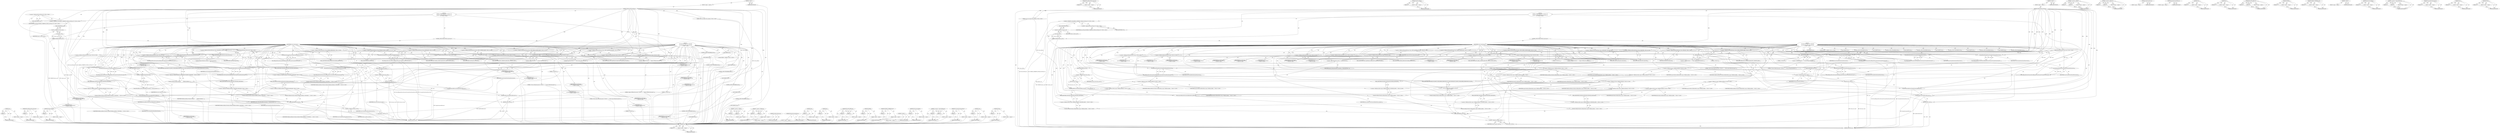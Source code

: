 digraph "DVLOG" {
vulnerable_257 [label=<(METHOD,size)>];
vulnerable_258 [label=<(PARAM,p1)>];
vulnerable_259 [label=<(BLOCK,&lt;empty&gt;,&lt;empty&gt;)>];
vulnerable_260 [label=<(METHOD_RETURN,ANY)>];
vulnerable_216 [label=<(METHOD,RecordRequestDeviceOutcome)>];
vulnerable_217 [label=<(PARAM,p1)>];
vulnerable_218 [label=<(BLOCK,&lt;empty&gt;,&lt;empty&gt;)>];
vulnerable_219 [label=<(METHOD_RETURN,ANY)>];
vulnerable_234 [label=<(METHOD,PostErrorCallback)>];
vulnerable_235 [label=<(PARAM,p1)>];
vulnerable_236 [label=<(BLOCK,&lt;empty&gt;,&lt;empty&gt;)>];
vulnerable_237 [label=<(METHOD_RETURN,ANY)>];
vulnerable_6 [label=<(METHOD,&lt;global&gt;)<SUB>1</SUB>>];
vulnerable_7 [label=<(BLOCK,&lt;empty&gt;,&lt;empty&gt;)<SUB>1</SUB>>];
vulnerable_8 [label=<(METHOD,OnBluetoothChooserEvent)<SUB>1</SUB>>];
vulnerable_9 [label="<(PARAM,BluetoothChooser::Event event)<SUB>2</SUB>>"];
vulnerable_10 [label="<(PARAM,const std::string&amp; device_address)<SUB>3</SUB>>"];
vulnerable_11 [label="<(BLOCK,{
  DCHECK_CURRENTLY_ON(BrowserThread::UI);
  D...,{
  DCHECK_CURRENTLY_ON(BrowserThread::UI);
  D...)<SUB>3</SUB>>"];
vulnerable_12 [label="<(DCHECK_CURRENTLY_ON,DCHECK_CURRENTLY_ON(BrowserThread::UI))<SUB>4</SUB>>"];
vulnerable_13 [label="<(&lt;operator&gt;.fieldAccess,BrowserThread::UI)<SUB>4</SUB>>"];
vulnerable_14 [label="<(IDENTIFIER,BrowserThread,DCHECK_CURRENTLY_ON(BrowserThread::UI))<SUB>4</SUB>>"];
vulnerable_15 [label=<(FIELD_IDENTIFIER,UI,UI)<SUB>4</SUB>>];
vulnerable_16 [label=<(DCHECK,DCHECK(chooser_.get()))<SUB>5</SUB>>];
vulnerable_17 [label=<(get,chooser_.get())<SUB>5</SUB>>];
vulnerable_18 [label=<(&lt;operator&gt;.fieldAccess,chooser_.get)<SUB>5</SUB>>];
vulnerable_19 [label=<(IDENTIFIER,chooser_,chooser_.get())<SUB>5</SUB>>];
vulnerable_20 [label=<(FIELD_IDENTIFIER,get,get)<SUB>5</SUB>>];
vulnerable_21 [label=<(CONTROL_STRUCTURE,SWITCH,switch(event))<SUB>7</SUB>>];
vulnerable_22 [label=<(IDENTIFIER,event,switch(event))<SUB>7</SUB>>];
vulnerable_23 [label="<(BLOCK,{
    case BluetoothChooser::Event::RESCAN:
   ...,{
    case BluetoothChooser::Event::RESCAN:
   ...)<SUB>7</SUB>>"];
vulnerable_24 [label=<(JUMP_TARGET,case)<SUB>8</SUB>>];
vulnerable_25 [label="<(&lt;operator&gt;.fieldAccess,BluetoothChooser::Event::RESCAN)<SUB>8</SUB>>"];
vulnerable_26 [label="<(&lt;operator&gt;.fieldAccess,BluetoothChooser::Event)<SUB>8</SUB>>"];
vulnerable_27 [label="<(IDENTIFIER,BluetoothChooser,{
    case BluetoothChooser::Event::RESCAN:
   ...)<SUB>8</SUB>>"];
vulnerable_28 [label="<(IDENTIFIER,Event,{
    case BluetoothChooser::Event::RESCAN:
   ...)<SUB>8</SUB>>"];
vulnerable_29 [label=<(FIELD_IDENTIFIER,RESCAN,RESCAN)<SUB>8</SUB>>];
vulnerable_30 [label=<(RecordRequestDeviceOutcome,RecordRequestDeviceOutcome(OutcomeFromChooserEv...)<SUB>9</SUB>>];
vulnerable_31 [label=<(OutcomeFromChooserEvent,OutcomeFromChooserEvent(event))<SUB>9</SUB>>];
vulnerable_32 [label=<(IDENTIFIER,event,OutcomeFromChooserEvent(event))<SUB>9</SUB>>];
vulnerable_33 [label=<(clear,device_ids_.clear())<SUB>10</SUB>>];
vulnerable_34 [label=<(&lt;operator&gt;.fieldAccess,device_ids_.clear)<SUB>10</SUB>>];
vulnerable_35 [label=<(IDENTIFIER,device_ids_,device_ids_.clear())<SUB>10</SUB>>];
vulnerable_36 [label=<(FIELD_IDENTIFIER,clear,clear)<SUB>10</SUB>>];
vulnerable_37 [label=<(PopulateConnectedDevices,PopulateConnectedDevices())<SUB>11</SUB>>];
vulnerable_38 [label="<(LOCAL,DCHECK : DCHECK)<SUB>12</SUB>>"];
vulnerable_39 [label=<(StartDeviceDiscovery,StartDeviceDiscovery())<SUB>13</SUB>>];
vulnerable_40 [label=<(RETURN,return;,return;)<SUB>14</SUB>>];
vulnerable_41 [label=<(JUMP_TARGET,case)<SUB>15</SUB>>];
vulnerable_42 [label="<(&lt;operator&gt;.fieldAccess,BluetoothChooser::Event::DENIED_PERMISSION)<SUB>15</SUB>>"];
vulnerable_43 [label="<(&lt;operator&gt;.fieldAccess,BluetoothChooser::Event)<SUB>15</SUB>>"];
vulnerable_44 [label="<(IDENTIFIER,BluetoothChooser,{
    case BluetoothChooser::Event::RESCAN:
   ...)<SUB>15</SUB>>"];
vulnerable_45 [label="<(IDENTIFIER,Event,{
    case BluetoothChooser::Event::RESCAN:
   ...)<SUB>15</SUB>>"];
vulnerable_46 [label=<(FIELD_IDENTIFIER,DENIED_PERMISSION,DENIED_PERMISSION)<SUB>15</SUB>>];
vulnerable_47 [label=<(RecordRequestDeviceOutcome,RecordRequestDeviceOutcome(OutcomeFromChooserEv...)<SUB>16</SUB>>];
vulnerable_48 [label=<(OutcomeFromChooserEvent,OutcomeFromChooserEvent(event))<SUB>16</SUB>>];
vulnerable_49 [label=<(IDENTIFIER,event,OutcomeFromChooserEvent(event))<SUB>16</SUB>>];
vulnerable_50 [label="<(PostErrorCallback,PostErrorCallback(blink::mojom::WebBluetoothRes...)<SUB>17</SUB>>"];
vulnerable_51 [label="<(&lt;operator&gt;.fieldAccess,blink::mojom::WebBluetoothResult::
            ...)<SUB>17</SUB>>"];
vulnerable_52 [label="<(&lt;operator&gt;.fieldAccess,blink::mojom::WebBluetoothResult)<SUB>17</SUB>>"];
vulnerable_53 [label="<(IDENTIFIER,blink,PostErrorCallback(blink::mojom::WebBluetoothRes...)<SUB>17</SUB>>"];
vulnerable_54 [label="<(&lt;operator&gt;.fieldAccess,mojom::WebBluetoothResult)<SUB>17</SUB>>"];
vulnerable_55 [label="<(IDENTIFIER,mojom,PostErrorCallback(blink::mojom::WebBluetoothRes...)<SUB>17</SUB>>"];
vulnerable_56 [label="<(IDENTIFIER,WebBluetoothResult,PostErrorCallback(blink::mojom::WebBluetoothRes...)<SUB>17</SUB>>"];
vulnerable_57 [label=<(FIELD_IDENTIFIER,CHOOSER_NOT_SHOWN_USER_DENIED_PERMISSION_TO_SCAN,CHOOSER_NOT_SHOWN_USER_DENIED_PERMISSION_TO_SCAN)<SUB>18</SUB>>];
vulnerable_58 [label=<(CONTROL_STRUCTURE,BREAK,break;)<SUB>19</SUB>>];
vulnerable_59 [label=<(JUMP_TARGET,case)<SUB>20</SUB>>];
vulnerable_60 [label="<(&lt;operator&gt;.fieldAccess,BluetoothChooser::Event::CANCELLED)<SUB>20</SUB>>"];
vulnerable_61 [label="<(&lt;operator&gt;.fieldAccess,BluetoothChooser::Event)<SUB>20</SUB>>"];
vulnerable_62 [label="<(IDENTIFIER,BluetoothChooser,{
    case BluetoothChooser::Event::RESCAN:
   ...)<SUB>20</SUB>>"];
vulnerable_63 [label="<(IDENTIFIER,Event,{
    case BluetoothChooser::Event::RESCAN:
   ...)<SUB>20</SUB>>"];
vulnerable_64 [label=<(FIELD_IDENTIFIER,CANCELLED,CANCELLED)<SUB>20</SUB>>];
vulnerable_65 [label=<(RecordRequestDeviceOutcome,RecordRequestDeviceOutcome(OutcomeFromChooserEv...)<SUB>21</SUB>>];
vulnerable_66 [label=<(OutcomeFromChooserEvent,OutcomeFromChooserEvent(event))<SUB>21</SUB>>];
vulnerable_67 [label=<(IDENTIFIER,event,OutcomeFromChooserEvent(event))<SUB>21</SUB>>];
vulnerable_68 [label="<(PostErrorCallback,PostErrorCallback(blink::mojom::WebBluetoothRes...)<SUB>22</SUB>>"];
vulnerable_69 [label="<(&lt;operator&gt;.fieldAccess,blink::mojom::WebBluetoothResult::CHOOSER_CANCE...)<SUB>22</SUB>>"];
vulnerable_70 [label="<(&lt;operator&gt;.fieldAccess,blink::mojom::WebBluetoothResult)<SUB>22</SUB>>"];
vulnerable_71 [label="<(IDENTIFIER,blink,PostErrorCallback(blink::mojom::WebBluetoothRes...)<SUB>22</SUB>>"];
vulnerable_72 [label="<(&lt;operator&gt;.fieldAccess,mojom::WebBluetoothResult)<SUB>22</SUB>>"];
vulnerable_73 [label="<(IDENTIFIER,mojom,PostErrorCallback(blink::mojom::WebBluetoothRes...)<SUB>22</SUB>>"];
vulnerable_74 [label="<(IDENTIFIER,WebBluetoothResult,PostErrorCallback(blink::mojom::WebBluetoothRes...)<SUB>22</SUB>>"];
vulnerable_75 [label=<(FIELD_IDENTIFIER,CHOOSER_CANCELLED,CHOOSER_CANCELLED)<SUB>22</SUB>>];
vulnerable_76 [label=<(CONTROL_STRUCTURE,BREAK,break;)<SUB>23</SUB>>];
vulnerable_77 [label=<(JUMP_TARGET,case)<SUB>24</SUB>>];
vulnerable_78 [label="<(&lt;operator&gt;.fieldAccess,BluetoothChooser::Event::SHOW_OVERVIEW_HELP)<SUB>24</SUB>>"];
vulnerable_79 [label="<(&lt;operator&gt;.fieldAccess,BluetoothChooser::Event)<SUB>24</SUB>>"];
vulnerable_80 [label="<(IDENTIFIER,BluetoothChooser,{
    case BluetoothChooser::Event::RESCAN:
   ...)<SUB>24</SUB>>"];
vulnerable_81 [label="<(IDENTIFIER,Event,{
    case BluetoothChooser::Event::RESCAN:
   ...)<SUB>24</SUB>>"];
vulnerable_82 [label=<(FIELD_IDENTIFIER,SHOW_OVERVIEW_HELP,SHOW_OVERVIEW_HELP)<SUB>24</SUB>>];
vulnerable_83 [label=<(&lt;operator&gt;.shiftLeft,DVLOG(1) &lt;&lt; &quot;Overview Help link pressed.&quot;)<SUB>25</SUB>>];
vulnerable_84 [label=<(DVLOG,DVLOG(1))<SUB>25</SUB>>];
vulnerable_85 [label=<(LITERAL,1,DVLOG(1))<SUB>25</SUB>>];
vulnerable_86 [label=<(LITERAL,&quot;Overview Help link pressed.&quot;,DVLOG(1) &lt;&lt; &quot;Overview Help link pressed.&quot;)<SUB>25</SUB>>];
vulnerable_87 [label=<(RecordRequestDeviceOutcome,RecordRequestDeviceOutcome(OutcomeFromChooserEv...)<SUB>26</SUB>>];
vulnerable_88 [label=<(OutcomeFromChooserEvent,OutcomeFromChooserEvent(event))<SUB>26</SUB>>];
vulnerable_89 [label=<(IDENTIFIER,event,OutcomeFromChooserEvent(event))<SUB>26</SUB>>];
vulnerable_90 [label="<(PostErrorCallback,PostErrorCallback(blink::mojom::WebBluetoothRes...)<SUB>27</SUB>>"];
vulnerable_91 [label="<(&lt;operator&gt;.fieldAccess,blink::mojom::WebBluetoothResult::CHOOSER_CANCE...)<SUB>27</SUB>>"];
vulnerable_92 [label="<(&lt;operator&gt;.fieldAccess,blink::mojom::WebBluetoothResult)<SUB>27</SUB>>"];
vulnerable_93 [label="<(IDENTIFIER,blink,PostErrorCallback(blink::mojom::WebBluetoothRes...)<SUB>27</SUB>>"];
vulnerable_94 [label="<(&lt;operator&gt;.fieldAccess,mojom::WebBluetoothResult)<SUB>27</SUB>>"];
vulnerable_95 [label="<(IDENTIFIER,mojom,PostErrorCallback(blink::mojom::WebBluetoothRes...)<SUB>27</SUB>>"];
vulnerable_96 [label="<(IDENTIFIER,WebBluetoothResult,PostErrorCallback(blink::mojom::WebBluetoothRes...)<SUB>27</SUB>>"];
vulnerable_97 [label=<(FIELD_IDENTIFIER,CHOOSER_CANCELLED,CHOOSER_CANCELLED)<SUB>27</SUB>>];
vulnerable_98 [label=<(CONTROL_STRUCTURE,BREAK,break;)<SUB>28</SUB>>];
vulnerable_99 [label=<(JUMP_TARGET,case)<SUB>29</SUB>>];
vulnerable_100 [label="<(&lt;operator&gt;.fieldAccess,BluetoothChooser::Event::SHOW_ADAPTER_OFF_HELP)<SUB>29</SUB>>"];
vulnerable_101 [label="<(&lt;operator&gt;.fieldAccess,BluetoothChooser::Event)<SUB>29</SUB>>"];
vulnerable_102 [label="<(IDENTIFIER,BluetoothChooser,{
    case BluetoothChooser::Event::RESCAN:
   ...)<SUB>29</SUB>>"];
vulnerable_103 [label="<(IDENTIFIER,Event,{
    case BluetoothChooser::Event::RESCAN:
   ...)<SUB>29</SUB>>"];
vulnerable_104 [label=<(FIELD_IDENTIFIER,SHOW_ADAPTER_OFF_HELP,SHOW_ADAPTER_OFF_HELP)<SUB>29</SUB>>];
vulnerable_105 [label=<(&lt;operator&gt;.shiftLeft,DVLOG(1) &lt;&lt; &quot;Adapter Off Help link pressed.&quot;)<SUB>30</SUB>>];
vulnerable_106 [label=<(DVLOG,DVLOG(1))<SUB>30</SUB>>];
vulnerable_107 [label=<(LITERAL,1,DVLOG(1))<SUB>30</SUB>>];
vulnerable_108 [label=<(LITERAL,&quot;Adapter Off Help link pressed.&quot;,DVLOG(1) &lt;&lt; &quot;Adapter Off Help link pressed.&quot;)<SUB>30</SUB>>];
vulnerable_109 [label=<(RecordRequestDeviceOutcome,RecordRequestDeviceOutcome(OutcomeFromChooserEv...)<SUB>31</SUB>>];
vulnerable_110 [label=<(OutcomeFromChooserEvent,OutcomeFromChooserEvent(event))<SUB>31</SUB>>];
vulnerable_111 [label=<(IDENTIFIER,event,OutcomeFromChooserEvent(event))<SUB>31</SUB>>];
vulnerable_112 [label="<(PostErrorCallback,PostErrorCallback(blink::mojom::WebBluetoothRes...)<SUB>32</SUB>>"];
vulnerable_113 [label="<(&lt;operator&gt;.fieldAccess,blink::mojom::WebBluetoothResult::CHOOSER_CANCE...)<SUB>32</SUB>>"];
vulnerable_114 [label="<(&lt;operator&gt;.fieldAccess,blink::mojom::WebBluetoothResult)<SUB>32</SUB>>"];
vulnerable_115 [label="<(IDENTIFIER,blink,PostErrorCallback(blink::mojom::WebBluetoothRes...)<SUB>32</SUB>>"];
vulnerable_116 [label="<(&lt;operator&gt;.fieldAccess,mojom::WebBluetoothResult)<SUB>32</SUB>>"];
vulnerable_117 [label="<(IDENTIFIER,mojom,PostErrorCallback(blink::mojom::WebBluetoothRes...)<SUB>32</SUB>>"];
vulnerable_118 [label="<(IDENTIFIER,WebBluetoothResult,PostErrorCallback(blink::mojom::WebBluetoothRes...)<SUB>32</SUB>>"];
vulnerable_119 [label=<(FIELD_IDENTIFIER,CHOOSER_CANCELLED,CHOOSER_CANCELLED)<SUB>32</SUB>>];
vulnerable_120 [label=<(CONTROL_STRUCTURE,BREAK,break;)<SUB>33</SUB>>];
vulnerable_121 [label=<(JUMP_TARGET,case)<SUB>34</SUB>>];
vulnerable_122 [label="<(&lt;operator&gt;.fieldAccess,BluetoothChooser::Event::SHOW_NEED_LOCATION_HELP)<SUB>34</SUB>>"];
vulnerable_123 [label="<(&lt;operator&gt;.fieldAccess,BluetoothChooser::Event)<SUB>34</SUB>>"];
vulnerable_124 [label="<(IDENTIFIER,BluetoothChooser,{
    case BluetoothChooser::Event::RESCAN:
   ...)<SUB>34</SUB>>"];
vulnerable_125 [label="<(IDENTIFIER,Event,{
    case BluetoothChooser::Event::RESCAN:
   ...)<SUB>34</SUB>>"];
vulnerable_126 [label=<(FIELD_IDENTIFIER,SHOW_NEED_LOCATION_HELP,SHOW_NEED_LOCATION_HELP)<SUB>34</SUB>>];
vulnerable_127 [label=<(&lt;operator&gt;.shiftLeft,DVLOG(1) &lt;&lt; &quot;Need Location Help link pressed.&quot;)<SUB>35</SUB>>];
vulnerable_128 [label=<(DVLOG,DVLOG(1))<SUB>35</SUB>>];
vulnerable_129 [label=<(LITERAL,1,DVLOG(1))<SUB>35</SUB>>];
vulnerable_130 [label=<(LITERAL,&quot;Need Location Help link pressed.&quot;,DVLOG(1) &lt;&lt; &quot;Need Location Help link pressed.&quot;)<SUB>35</SUB>>];
vulnerable_131 [label=<(RecordRequestDeviceOutcome,RecordRequestDeviceOutcome(OutcomeFromChooserEv...)<SUB>36</SUB>>];
vulnerable_132 [label=<(OutcomeFromChooserEvent,OutcomeFromChooserEvent(event))<SUB>36</SUB>>];
vulnerable_133 [label=<(IDENTIFIER,event,OutcomeFromChooserEvent(event))<SUB>36</SUB>>];
vulnerable_134 [label="<(PostErrorCallback,PostErrorCallback(blink::mojom::WebBluetoothRes...)<SUB>37</SUB>>"];
vulnerable_135 [label="<(&lt;operator&gt;.fieldAccess,blink::mojom::WebBluetoothResult::CHOOSER_CANCE...)<SUB>37</SUB>>"];
vulnerable_136 [label="<(&lt;operator&gt;.fieldAccess,blink::mojom::WebBluetoothResult)<SUB>37</SUB>>"];
vulnerable_137 [label="<(IDENTIFIER,blink,PostErrorCallback(blink::mojom::WebBluetoothRes...)<SUB>37</SUB>>"];
vulnerable_138 [label="<(&lt;operator&gt;.fieldAccess,mojom::WebBluetoothResult)<SUB>37</SUB>>"];
vulnerable_139 [label="<(IDENTIFIER,mojom,PostErrorCallback(blink::mojom::WebBluetoothRes...)<SUB>37</SUB>>"];
vulnerable_140 [label="<(IDENTIFIER,WebBluetoothResult,PostErrorCallback(blink::mojom::WebBluetoothRes...)<SUB>37</SUB>>"];
vulnerable_141 [label=<(FIELD_IDENTIFIER,CHOOSER_CANCELLED,CHOOSER_CANCELLED)<SUB>37</SUB>>];
vulnerable_142 [label=<(CONTROL_STRUCTURE,BREAK,break;)<SUB>38</SUB>>];
vulnerable_143 [label=<(JUMP_TARGET,case)<SUB>39</SUB>>];
vulnerable_144 [label="<(&lt;operator&gt;.fieldAccess,BluetoothChooser::Event::SELECTED)<SUB>39</SUB>>"];
vulnerable_145 [label="<(&lt;operator&gt;.fieldAccess,BluetoothChooser::Event)<SUB>39</SUB>>"];
vulnerable_146 [label="<(IDENTIFIER,BluetoothChooser,{
    case BluetoothChooser::Event::RESCAN:
   ...)<SUB>39</SUB>>"];
vulnerable_147 [label="<(IDENTIFIER,Event,{
    case BluetoothChooser::Event::RESCAN:
   ...)<SUB>39</SUB>>"];
vulnerable_148 [label=<(FIELD_IDENTIFIER,SELECTED,SELECTED)<SUB>39</SUB>>];
vulnerable_149 [label=<(RecordNumOfDevices,RecordNumOfDevices(options_-&gt;accept_all_devices...)<SUB>40</SUB>>];
vulnerable_150 [label=<(&lt;operator&gt;.indirectFieldAccess,options_-&gt;accept_all_devices)<SUB>40</SUB>>];
vulnerable_151 [label=<(IDENTIFIER,options_,RecordNumOfDevices(options_-&gt;accept_all_devices...)<SUB>40</SUB>>];
vulnerable_152 [label=<(FIELD_IDENTIFIER,accept_all_devices,accept_all_devices)<SUB>40</SUB>>];
vulnerable_153 [label=<(size,device_ids_.size())<SUB>40</SUB>>];
vulnerable_154 [label=<(&lt;operator&gt;.fieldAccess,device_ids_.size)<SUB>40</SUB>>];
vulnerable_155 [label=<(IDENTIFIER,device_ids_,device_ids_.size())<SUB>40</SUB>>];
vulnerable_156 [label=<(FIELD_IDENTIFIER,size,size)<SUB>40</SUB>>];
vulnerable_157 [label=<(PostSuccessCallback,PostSuccessCallback(device_address))<SUB>41</SUB>>];
vulnerable_158 [label=<(IDENTIFIER,device_address,PostSuccessCallback(device_address))<SUB>41</SUB>>];
vulnerable_159 [label=<(CONTROL_STRUCTURE,BREAK,break;)<SUB>42</SUB>>];
vulnerable_160 [label=<(reset,chooser_.reset())<SUB>44</SUB>>];
vulnerable_161 [label=<(&lt;operator&gt;.fieldAccess,chooser_.reset)<SUB>44</SUB>>];
vulnerable_162 [label=<(IDENTIFIER,chooser_,chooser_.reset())<SUB>44</SUB>>];
vulnerable_163 [label=<(FIELD_IDENTIFIER,reset,reset)<SUB>44</SUB>>];
vulnerable_164 [label=<(METHOD_RETURN,void)<SUB>1</SUB>>];
vulnerable_166 [label=<(METHOD_RETURN,ANY)<SUB>1</SUB>>];
vulnerable_238 [label=<(METHOD,&lt;operator&gt;.shiftLeft)>];
vulnerable_239 [label=<(PARAM,p1)>];
vulnerable_240 [label=<(PARAM,p2)>];
vulnerable_241 [label=<(BLOCK,&lt;empty&gt;,&lt;empty&gt;)>];
vulnerable_242 [label=<(METHOD_RETURN,ANY)>];
vulnerable_203 [label=<(METHOD,&lt;operator&gt;.fieldAccess)>];
vulnerable_204 [label=<(PARAM,p1)>];
vulnerable_205 [label=<(PARAM,p2)>];
vulnerable_206 [label=<(BLOCK,&lt;empty&gt;,&lt;empty&gt;)>];
vulnerable_207 [label=<(METHOD_RETURN,ANY)>];
vulnerable_231 [label=<(METHOD,StartDeviceDiscovery)>];
vulnerable_232 [label=<(BLOCK,&lt;empty&gt;,&lt;empty&gt;)>];
vulnerable_233 [label=<(METHOD_RETURN,ANY)>];
vulnerable_228 [label=<(METHOD,PopulateConnectedDevices)>];
vulnerable_229 [label=<(BLOCK,&lt;empty&gt;,&lt;empty&gt;)>];
vulnerable_230 [label=<(METHOD_RETURN,ANY)>];
vulnerable_224 [label=<(METHOD,clear)>];
vulnerable_225 [label=<(PARAM,p1)>];
vulnerable_226 [label=<(BLOCK,&lt;empty&gt;,&lt;empty&gt;)>];
vulnerable_227 [label=<(METHOD_RETURN,ANY)>];
vulnerable_212 [label=<(METHOD,get)>];
vulnerable_213 [label=<(PARAM,p1)>];
vulnerable_214 [label=<(BLOCK,&lt;empty&gt;,&lt;empty&gt;)>];
vulnerable_215 [label=<(METHOD_RETURN,ANY)>];
vulnerable_247 [label=<(METHOD,RecordNumOfDevices)>];
vulnerable_248 [label=<(PARAM,p1)>];
vulnerable_249 [label=<(PARAM,p2)>];
vulnerable_250 [label=<(BLOCK,&lt;empty&gt;,&lt;empty&gt;)>];
vulnerable_251 [label=<(METHOD_RETURN,ANY)>];
vulnerable_208 [label=<(METHOD,DCHECK)>];
vulnerable_209 [label=<(PARAM,p1)>];
vulnerable_210 [label=<(BLOCK,&lt;empty&gt;,&lt;empty&gt;)>];
vulnerable_211 [label=<(METHOD_RETURN,ANY)>];
vulnerable_199 [label=<(METHOD,DCHECK_CURRENTLY_ON)>];
vulnerable_200 [label=<(PARAM,p1)>];
vulnerable_201 [label=<(BLOCK,&lt;empty&gt;,&lt;empty&gt;)>];
vulnerable_202 [label=<(METHOD_RETURN,ANY)>];
vulnerable_193 [label=<(METHOD,&lt;global&gt;)<SUB>1</SUB>>];
vulnerable_194 [label=<(BLOCK,&lt;empty&gt;,&lt;empty&gt;)>];
vulnerable_195 [label=<(METHOD_RETURN,ANY)>];
vulnerable_261 [label=<(METHOD,PostSuccessCallback)>];
vulnerable_262 [label=<(PARAM,p1)>];
vulnerable_263 [label=<(BLOCK,&lt;empty&gt;,&lt;empty&gt;)>];
vulnerable_264 [label=<(METHOD_RETURN,ANY)>];
vulnerable_252 [label=<(METHOD,&lt;operator&gt;.indirectFieldAccess)>];
vulnerable_253 [label=<(PARAM,p1)>];
vulnerable_254 [label=<(PARAM,p2)>];
vulnerable_255 [label=<(BLOCK,&lt;empty&gt;,&lt;empty&gt;)>];
vulnerable_256 [label=<(METHOD_RETURN,ANY)>];
vulnerable_220 [label=<(METHOD,OutcomeFromChooserEvent)>];
vulnerable_221 [label=<(PARAM,p1)>];
vulnerable_222 [label=<(BLOCK,&lt;empty&gt;,&lt;empty&gt;)>];
vulnerable_223 [label=<(METHOD_RETURN,ANY)>];
vulnerable_265 [label=<(METHOD,reset)>];
vulnerable_266 [label=<(PARAM,p1)>];
vulnerable_267 [label=<(BLOCK,&lt;empty&gt;,&lt;empty&gt;)>];
vulnerable_268 [label=<(METHOD_RETURN,ANY)>];
vulnerable_243 [label=<(METHOD,DVLOG)>];
vulnerable_244 [label=<(PARAM,p1)>];
vulnerable_245 [label=<(BLOCK,&lt;empty&gt;,&lt;empty&gt;)>];
vulnerable_246 [label=<(METHOD_RETURN,ANY)>];
fixed_233 [label=<(METHOD,size)>];
fixed_234 [label=<(PARAM,p1)>];
fixed_235 [label=<(BLOCK,&lt;empty&gt;,&lt;empty&gt;)>];
fixed_236 [label=<(METHOD_RETURN,ANY)>];
fixed_192 [label=<(METHOD,RecordRequestDeviceOutcome)>];
fixed_193 [label=<(PARAM,p1)>];
fixed_194 [label=<(BLOCK,&lt;empty&gt;,&lt;empty&gt;)>];
fixed_195 [label=<(METHOD_RETURN,ANY)>];
fixed_210 [label=<(METHOD,PostErrorCallback)>];
fixed_211 [label=<(PARAM,p1)>];
fixed_212 [label=<(BLOCK,&lt;empty&gt;,&lt;empty&gt;)>];
fixed_213 [label=<(METHOD_RETURN,ANY)>];
fixed_6 [label=<(METHOD,&lt;global&gt;)<SUB>1</SUB>>];
fixed_7 [label=<(BLOCK,&lt;empty&gt;,&lt;empty&gt;)<SUB>1</SUB>>];
fixed_8 [label=<(METHOD,OnBluetoothChooserEvent)<SUB>1</SUB>>];
fixed_9 [label="<(PARAM,BluetoothChooser::Event event)<SUB>2</SUB>>"];
fixed_10 [label="<(PARAM,const std::string&amp; device_address)<SUB>3</SUB>>"];
fixed_11 [label="<(BLOCK,{
  DCHECK_CURRENTLY_ON(BrowserThread::UI);
  D...,{
  DCHECK_CURRENTLY_ON(BrowserThread::UI);
  D...)<SUB>3</SUB>>"];
fixed_12 [label="<(DCHECK_CURRENTLY_ON,DCHECK_CURRENTLY_ON(BrowserThread::UI))<SUB>4</SUB>>"];
fixed_13 [label="<(&lt;operator&gt;.fieldAccess,BrowserThread::UI)<SUB>4</SUB>>"];
fixed_14 [label="<(IDENTIFIER,BrowserThread,DCHECK_CURRENTLY_ON(BrowserThread::UI))<SUB>4</SUB>>"];
fixed_15 [label=<(FIELD_IDENTIFIER,UI,UI)<SUB>4</SUB>>];
fixed_16 [label=<(DCHECK,DCHECK(chooser_.get()))<SUB>5</SUB>>];
fixed_17 [label=<(get,chooser_.get())<SUB>5</SUB>>];
fixed_18 [label=<(&lt;operator&gt;.fieldAccess,chooser_.get)<SUB>5</SUB>>];
fixed_19 [label=<(IDENTIFIER,chooser_,chooser_.get())<SUB>5</SUB>>];
fixed_20 [label=<(FIELD_IDENTIFIER,get,get)<SUB>5</SUB>>];
fixed_21 [label=<(CONTROL_STRUCTURE,SWITCH,switch(event))<SUB>7</SUB>>];
fixed_22 [label=<(IDENTIFIER,event,switch(event))<SUB>7</SUB>>];
fixed_23 [label="<(BLOCK,{
    case BluetoothChooser::Event::RESCAN:
   ...,{
    case BluetoothChooser::Event::RESCAN:
   ...)<SUB>7</SUB>>"];
fixed_24 [label=<(JUMP_TARGET,case)<SUB>8</SUB>>];
fixed_25 [label="<(&lt;operator&gt;.fieldAccess,BluetoothChooser::Event::RESCAN)<SUB>8</SUB>>"];
fixed_26 [label="<(&lt;operator&gt;.fieldAccess,BluetoothChooser::Event)<SUB>8</SUB>>"];
fixed_27 [label="<(IDENTIFIER,BluetoothChooser,{
    case BluetoothChooser::Event::RESCAN:
   ...)<SUB>8</SUB>>"];
fixed_28 [label="<(IDENTIFIER,Event,{
    case BluetoothChooser::Event::RESCAN:
   ...)<SUB>8</SUB>>"];
fixed_29 [label=<(FIELD_IDENTIFIER,RESCAN,RESCAN)<SUB>8</SUB>>];
fixed_30 [label=<(RecordRequestDeviceOutcome,RecordRequestDeviceOutcome(OutcomeFromChooserEv...)<SUB>9</SUB>>];
fixed_31 [label=<(OutcomeFromChooserEvent,OutcomeFromChooserEvent(event))<SUB>9</SUB>>];
fixed_32 [label=<(IDENTIFIER,event,OutcomeFromChooserEvent(event))<SUB>9</SUB>>];
fixed_33 [label=<(clear,device_ids_.clear())<SUB>10</SUB>>];
fixed_34 [label=<(&lt;operator&gt;.fieldAccess,device_ids_.clear)<SUB>10</SUB>>];
fixed_35 [label=<(IDENTIFIER,device_ids_,device_ids_.clear())<SUB>10</SUB>>];
fixed_36 [label=<(FIELD_IDENTIFIER,clear,clear)<SUB>10</SUB>>];
fixed_37 [label=<(PopulateConnectedDevices,PopulateConnectedDevices())<SUB>11</SUB>>];
fixed_38 [label="<(LOCAL,DCHECK : DCHECK)<SUB>12</SUB>>"];
fixed_39 [label=<(StartDeviceDiscovery,StartDeviceDiscovery())<SUB>13</SUB>>];
fixed_40 [label=<(RETURN,return;,return;)<SUB>14</SUB>>];
fixed_41 [label=<(JUMP_TARGET,case)<SUB>15</SUB>>];
fixed_42 [label="<(&lt;operator&gt;.fieldAccess,BluetoothChooser::Event::DENIED_PERMISSION)<SUB>15</SUB>>"];
fixed_43 [label="<(&lt;operator&gt;.fieldAccess,BluetoothChooser::Event)<SUB>15</SUB>>"];
fixed_44 [label="<(IDENTIFIER,BluetoothChooser,{
    case BluetoothChooser::Event::RESCAN:
   ...)<SUB>15</SUB>>"];
fixed_45 [label="<(IDENTIFIER,Event,{
    case BluetoothChooser::Event::RESCAN:
   ...)<SUB>15</SUB>>"];
fixed_46 [label=<(FIELD_IDENTIFIER,DENIED_PERMISSION,DENIED_PERMISSION)<SUB>15</SUB>>];
fixed_47 [label=<(RecordRequestDeviceOutcome,RecordRequestDeviceOutcome(OutcomeFromChooserEv...)<SUB>16</SUB>>];
fixed_48 [label=<(OutcomeFromChooserEvent,OutcomeFromChooserEvent(event))<SUB>16</SUB>>];
fixed_49 [label=<(IDENTIFIER,event,OutcomeFromChooserEvent(event))<SUB>16</SUB>>];
fixed_50 [label=<(PostErrorCallback,PostErrorCallback(
          WebBluetoothResult...)<SUB>17</SUB>>];
fixed_51 [label="<(&lt;operator&gt;.fieldAccess,WebBluetoothResult::CHOOSER_NOT_SHOWN_USER_DENI...)<SUB>18</SUB>>"];
fixed_52 [label=<(IDENTIFIER,WebBluetoothResult,PostErrorCallback(
          WebBluetoothResult...)<SUB>18</SUB>>];
fixed_53 [label=<(FIELD_IDENTIFIER,CHOOSER_NOT_SHOWN_USER_DENIED_PERMISSION_TO_SCAN,CHOOSER_NOT_SHOWN_USER_DENIED_PERMISSION_TO_SCAN)<SUB>18</SUB>>];
fixed_54 [label=<(CONTROL_STRUCTURE,BREAK,break;)<SUB>19</SUB>>];
fixed_55 [label=<(JUMP_TARGET,case)<SUB>20</SUB>>];
fixed_56 [label="<(&lt;operator&gt;.fieldAccess,BluetoothChooser::Event::CANCELLED)<SUB>20</SUB>>"];
fixed_57 [label="<(&lt;operator&gt;.fieldAccess,BluetoothChooser::Event)<SUB>20</SUB>>"];
fixed_58 [label="<(IDENTIFIER,BluetoothChooser,{
    case BluetoothChooser::Event::RESCAN:
   ...)<SUB>20</SUB>>"];
fixed_59 [label="<(IDENTIFIER,Event,{
    case BluetoothChooser::Event::RESCAN:
   ...)<SUB>20</SUB>>"];
fixed_60 [label=<(FIELD_IDENTIFIER,CANCELLED,CANCELLED)<SUB>20</SUB>>];
fixed_61 [label=<(RecordRequestDeviceOutcome,RecordRequestDeviceOutcome(OutcomeFromChooserEv...)<SUB>21</SUB>>];
fixed_62 [label=<(OutcomeFromChooserEvent,OutcomeFromChooserEvent(event))<SUB>21</SUB>>];
fixed_63 [label=<(IDENTIFIER,event,OutcomeFromChooserEvent(event))<SUB>21</SUB>>];
fixed_64 [label="<(PostErrorCallback,PostErrorCallback(WebBluetoothResult::CHOOSER_C...)<SUB>22</SUB>>"];
fixed_65 [label="<(&lt;operator&gt;.fieldAccess,WebBluetoothResult::CHOOSER_CANCELLED)<SUB>22</SUB>>"];
fixed_66 [label="<(IDENTIFIER,WebBluetoothResult,PostErrorCallback(WebBluetoothResult::CHOOSER_C...)<SUB>22</SUB>>"];
fixed_67 [label=<(FIELD_IDENTIFIER,CHOOSER_CANCELLED,CHOOSER_CANCELLED)<SUB>22</SUB>>];
fixed_68 [label=<(CONTROL_STRUCTURE,BREAK,break;)<SUB>23</SUB>>];
fixed_69 [label=<(JUMP_TARGET,case)<SUB>24</SUB>>];
fixed_70 [label="<(&lt;operator&gt;.fieldAccess,BluetoothChooser::Event::SHOW_OVERVIEW_HELP)<SUB>24</SUB>>"];
fixed_71 [label="<(&lt;operator&gt;.fieldAccess,BluetoothChooser::Event)<SUB>24</SUB>>"];
fixed_72 [label="<(IDENTIFIER,BluetoothChooser,{
    case BluetoothChooser::Event::RESCAN:
   ...)<SUB>24</SUB>>"];
fixed_73 [label="<(IDENTIFIER,Event,{
    case BluetoothChooser::Event::RESCAN:
   ...)<SUB>24</SUB>>"];
fixed_74 [label=<(FIELD_IDENTIFIER,SHOW_OVERVIEW_HELP,SHOW_OVERVIEW_HELP)<SUB>24</SUB>>];
fixed_75 [label=<(&lt;operator&gt;.shiftLeft,DVLOG(1) &lt;&lt; &quot;Overview Help link pressed.&quot;)<SUB>25</SUB>>];
fixed_76 [label=<(DVLOG,DVLOG(1))<SUB>25</SUB>>];
fixed_77 [label=<(LITERAL,1,DVLOG(1))<SUB>25</SUB>>];
fixed_78 [label=<(LITERAL,&quot;Overview Help link pressed.&quot;,DVLOG(1) &lt;&lt; &quot;Overview Help link pressed.&quot;)<SUB>25</SUB>>];
fixed_79 [label=<(RecordRequestDeviceOutcome,RecordRequestDeviceOutcome(OutcomeFromChooserEv...)<SUB>26</SUB>>];
fixed_80 [label=<(OutcomeFromChooserEvent,OutcomeFromChooserEvent(event))<SUB>26</SUB>>];
fixed_81 [label=<(IDENTIFIER,event,OutcomeFromChooserEvent(event))<SUB>26</SUB>>];
fixed_82 [label="<(PostErrorCallback,PostErrorCallback(WebBluetoothResult::CHOOSER_C...)<SUB>27</SUB>>"];
fixed_83 [label="<(&lt;operator&gt;.fieldAccess,WebBluetoothResult::CHOOSER_CANCELLED)<SUB>27</SUB>>"];
fixed_84 [label="<(IDENTIFIER,WebBluetoothResult,PostErrorCallback(WebBluetoothResult::CHOOSER_C...)<SUB>27</SUB>>"];
fixed_85 [label=<(FIELD_IDENTIFIER,CHOOSER_CANCELLED,CHOOSER_CANCELLED)<SUB>27</SUB>>];
fixed_86 [label=<(CONTROL_STRUCTURE,BREAK,break;)<SUB>28</SUB>>];
fixed_87 [label=<(JUMP_TARGET,case)<SUB>29</SUB>>];
fixed_88 [label="<(&lt;operator&gt;.fieldAccess,BluetoothChooser::Event::SHOW_ADAPTER_OFF_HELP)<SUB>29</SUB>>"];
fixed_89 [label="<(&lt;operator&gt;.fieldAccess,BluetoothChooser::Event)<SUB>29</SUB>>"];
fixed_90 [label="<(IDENTIFIER,BluetoothChooser,{
    case BluetoothChooser::Event::RESCAN:
   ...)<SUB>29</SUB>>"];
fixed_91 [label="<(IDENTIFIER,Event,{
    case BluetoothChooser::Event::RESCAN:
   ...)<SUB>29</SUB>>"];
fixed_92 [label=<(FIELD_IDENTIFIER,SHOW_ADAPTER_OFF_HELP,SHOW_ADAPTER_OFF_HELP)<SUB>29</SUB>>];
fixed_93 [label=<(&lt;operator&gt;.shiftLeft,DVLOG(1) &lt;&lt; &quot;Adapter Off Help link pressed.&quot;)<SUB>30</SUB>>];
fixed_94 [label=<(DVLOG,DVLOG(1))<SUB>30</SUB>>];
fixed_95 [label=<(LITERAL,1,DVLOG(1))<SUB>30</SUB>>];
fixed_96 [label=<(LITERAL,&quot;Adapter Off Help link pressed.&quot;,DVLOG(1) &lt;&lt; &quot;Adapter Off Help link pressed.&quot;)<SUB>30</SUB>>];
fixed_97 [label=<(RecordRequestDeviceOutcome,RecordRequestDeviceOutcome(OutcomeFromChooserEv...)<SUB>31</SUB>>];
fixed_98 [label=<(OutcomeFromChooserEvent,OutcomeFromChooserEvent(event))<SUB>31</SUB>>];
fixed_99 [label=<(IDENTIFIER,event,OutcomeFromChooserEvent(event))<SUB>31</SUB>>];
fixed_100 [label="<(PostErrorCallback,PostErrorCallback(WebBluetoothResult::CHOOSER_C...)<SUB>32</SUB>>"];
fixed_101 [label="<(&lt;operator&gt;.fieldAccess,WebBluetoothResult::CHOOSER_CANCELLED)<SUB>32</SUB>>"];
fixed_102 [label="<(IDENTIFIER,WebBluetoothResult,PostErrorCallback(WebBluetoothResult::CHOOSER_C...)<SUB>32</SUB>>"];
fixed_103 [label=<(FIELD_IDENTIFIER,CHOOSER_CANCELLED,CHOOSER_CANCELLED)<SUB>32</SUB>>];
fixed_104 [label=<(CONTROL_STRUCTURE,BREAK,break;)<SUB>33</SUB>>];
fixed_105 [label=<(JUMP_TARGET,case)<SUB>34</SUB>>];
fixed_106 [label="<(&lt;operator&gt;.fieldAccess,BluetoothChooser::Event::SHOW_NEED_LOCATION_HELP)<SUB>34</SUB>>"];
fixed_107 [label="<(&lt;operator&gt;.fieldAccess,BluetoothChooser::Event)<SUB>34</SUB>>"];
fixed_108 [label="<(IDENTIFIER,BluetoothChooser,{
    case BluetoothChooser::Event::RESCAN:
   ...)<SUB>34</SUB>>"];
fixed_109 [label="<(IDENTIFIER,Event,{
    case BluetoothChooser::Event::RESCAN:
   ...)<SUB>34</SUB>>"];
fixed_110 [label=<(FIELD_IDENTIFIER,SHOW_NEED_LOCATION_HELP,SHOW_NEED_LOCATION_HELP)<SUB>34</SUB>>];
fixed_111 [label=<(&lt;operator&gt;.shiftLeft,DVLOG(1) &lt;&lt; &quot;Need Location Help link pressed.&quot;)<SUB>35</SUB>>];
fixed_112 [label=<(DVLOG,DVLOG(1))<SUB>35</SUB>>];
fixed_113 [label=<(LITERAL,1,DVLOG(1))<SUB>35</SUB>>];
fixed_114 [label=<(LITERAL,&quot;Need Location Help link pressed.&quot;,DVLOG(1) &lt;&lt; &quot;Need Location Help link pressed.&quot;)<SUB>35</SUB>>];
fixed_115 [label=<(RecordRequestDeviceOutcome,RecordRequestDeviceOutcome(OutcomeFromChooserEv...)<SUB>36</SUB>>];
fixed_116 [label=<(OutcomeFromChooserEvent,OutcomeFromChooserEvent(event))<SUB>36</SUB>>];
fixed_117 [label=<(IDENTIFIER,event,OutcomeFromChooserEvent(event))<SUB>36</SUB>>];
fixed_118 [label="<(PostErrorCallback,PostErrorCallback(WebBluetoothResult::CHOOSER_C...)<SUB>37</SUB>>"];
fixed_119 [label="<(&lt;operator&gt;.fieldAccess,WebBluetoothResult::CHOOSER_CANCELLED)<SUB>37</SUB>>"];
fixed_120 [label="<(IDENTIFIER,WebBluetoothResult,PostErrorCallback(WebBluetoothResult::CHOOSER_C...)<SUB>37</SUB>>"];
fixed_121 [label=<(FIELD_IDENTIFIER,CHOOSER_CANCELLED,CHOOSER_CANCELLED)<SUB>37</SUB>>];
fixed_122 [label=<(CONTROL_STRUCTURE,BREAK,break;)<SUB>38</SUB>>];
fixed_123 [label=<(JUMP_TARGET,case)<SUB>39</SUB>>];
fixed_124 [label="<(&lt;operator&gt;.fieldAccess,BluetoothChooser::Event::SELECTED)<SUB>39</SUB>>"];
fixed_125 [label="<(&lt;operator&gt;.fieldAccess,BluetoothChooser::Event)<SUB>39</SUB>>"];
fixed_126 [label="<(IDENTIFIER,BluetoothChooser,{
    case BluetoothChooser::Event::RESCAN:
   ...)<SUB>39</SUB>>"];
fixed_127 [label="<(IDENTIFIER,Event,{
    case BluetoothChooser::Event::RESCAN:
   ...)<SUB>39</SUB>>"];
fixed_128 [label=<(FIELD_IDENTIFIER,SELECTED,SELECTED)<SUB>39</SUB>>];
fixed_129 [label=<(RecordNumOfDevices,RecordNumOfDevices(options_-&gt;accept_all_devices...)<SUB>40</SUB>>];
fixed_130 [label=<(&lt;operator&gt;.indirectFieldAccess,options_-&gt;accept_all_devices)<SUB>40</SUB>>];
fixed_131 [label=<(IDENTIFIER,options_,RecordNumOfDevices(options_-&gt;accept_all_devices...)<SUB>40</SUB>>];
fixed_132 [label=<(FIELD_IDENTIFIER,accept_all_devices,accept_all_devices)<SUB>40</SUB>>];
fixed_133 [label=<(size,device_ids_.size())<SUB>40</SUB>>];
fixed_134 [label=<(&lt;operator&gt;.fieldAccess,device_ids_.size)<SUB>40</SUB>>];
fixed_135 [label=<(IDENTIFIER,device_ids_,device_ids_.size())<SUB>40</SUB>>];
fixed_136 [label=<(FIELD_IDENTIFIER,size,size)<SUB>40</SUB>>];
fixed_137 [label=<(PostSuccessCallback,PostSuccessCallback(device_address))<SUB>41</SUB>>];
fixed_138 [label=<(IDENTIFIER,device_address,PostSuccessCallback(device_address))<SUB>41</SUB>>];
fixed_139 [label=<(CONTROL_STRUCTURE,BREAK,break;)<SUB>42</SUB>>];
fixed_140 [label=<(reset,chooser_.reset())<SUB>44</SUB>>];
fixed_141 [label=<(&lt;operator&gt;.fieldAccess,chooser_.reset)<SUB>44</SUB>>];
fixed_142 [label=<(IDENTIFIER,chooser_,chooser_.reset())<SUB>44</SUB>>];
fixed_143 [label=<(FIELD_IDENTIFIER,reset,reset)<SUB>44</SUB>>];
fixed_144 [label=<(METHOD_RETURN,void)<SUB>1</SUB>>];
fixed_146 [label=<(METHOD_RETURN,ANY)<SUB>1</SUB>>];
fixed_214 [label=<(METHOD,&lt;operator&gt;.shiftLeft)>];
fixed_215 [label=<(PARAM,p1)>];
fixed_216 [label=<(PARAM,p2)>];
fixed_217 [label=<(BLOCK,&lt;empty&gt;,&lt;empty&gt;)>];
fixed_218 [label=<(METHOD_RETURN,ANY)>];
fixed_179 [label=<(METHOD,&lt;operator&gt;.fieldAccess)>];
fixed_180 [label=<(PARAM,p1)>];
fixed_181 [label=<(PARAM,p2)>];
fixed_182 [label=<(BLOCK,&lt;empty&gt;,&lt;empty&gt;)>];
fixed_183 [label=<(METHOD_RETURN,ANY)>];
fixed_207 [label=<(METHOD,StartDeviceDiscovery)>];
fixed_208 [label=<(BLOCK,&lt;empty&gt;,&lt;empty&gt;)>];
fixed_209 [label=<(METHOD_RETURN,ANY)>];
fixed_204 [label=<(METHOD,PopulateConnectedDevices)>];
fixed_205 [label=<(BLOCK,&lt;empty&gt;,&lt;empty&gt;)>];
fixed_206 [label=<(METHOD_RETURN,ANY)>];
fixed_200 [label=<(METHOD,clear)>];
fixed_201 [label=<(PARAM,p1)>];
fixed_202 [label=<(BLOCK,&lt;empty&gt;,&lt;empty&gt;)>];
fixed_203 [label=<(METHOD_RETURN,ANY)>];
fixed_188 [label=<(METHOD,get)>];
fixed_189 [label=<(PARAM,p1)>];
fixed_190 [label=<(BLOCK,&lt;empty&gt;,&lt;empty&gt;)>];
fixed_191 [label=<(METHOD_RETURN,ANY)>];
fixed_223 [label=<(METHOD,RecordNumOfDevices)>];
fixed_224 [label=<(PARAM,p1)>];
fixed_225 [label=<(PARAM,p2)>];
fixed_226 [label=<(BLOCK,&lt;empty&gt;,&lt;empty&gt;)>];
fixed_227 [label=<(METHOD_RETURN,ANY)>];
fixed_184 [label=<(METHOD,DCHECK)>];
fixed_185 [label=<(PARAM,p1)>];
fixed_186 [label=<(BLOCK,&lt;empty&gt;,&lt;empty&gt;)>];
fixed_187 [label=<(METHOD_RETURN,ANY)>];
fixed_175 [label=<(METHOD,DCHECK_CURRENTLY_ON)>];
fixed_176 [label=<(PARAM,p1)>];
fixed_177 [label=<(BLOCK,&lt;empty&gt;,&lt;empty&gt;)>];
fixed_178 [label=<(METHOD_RETURN,ANY)>];
fixed_169 [label=<(METHOD,&lt;global&gt;)<SUB>1</SUB>>];
fixed_170 [label=<(BLOCK,&lt;empty&gt;,&lt;empty&gt;)>];
fixed_171 [label=<(METHOD_RETURN,ANY)>];
fixed_237 [label=<(METHOD,PostSuccessCallback)>];
fixed_238 [label=<(PARAM,p1)>];
fixed_239 [label=<(BLOCK,&lt;empty&gt;,&lt;empty&gt;)>];
fixed_240 [label=<(METHOD_RETURN,ANY)>];
fixed_228 [label=<(METHOD,&lt;operator&gt;.indirectFieldAccess)>];
fixed_229 [label=<(PARAM,p1)>];
fixed_230 [label=<(PARAM,p2)>];
fixed_231 [label=<(BLOCK,&lt;empty&gt;,&lt;empty&gt;)>];
fixed_232 [label=<(METHOD_RETURN,ANY)>];
fixed_196 [label=<(METHOD,OutcomeFromChooserEvent)>];
fixed_197 [label=<(PARAM,p1)>];
fixed_198 [label=<(BLOCK,&lt;empty&gt;,&lt;empty&gt;)>];
fixed_199 [label=<(METHOD_RETURN,ANY)>];
fixed_241 [label=<(METHOD,reset)>];
fixed_242 [label=<(PARAM,p1)>];
fixed_243 [label=<(BLOCK,&lt;empty&gt;,&lt;empty&gt;)>];
fixed_244 [label=<(METHOD_RETURN,ANY)>];
fixed_219 [label=<(METHOD,DVLOG)>];
fixed_220 [label=<(PARAM,p1)>];
fixed_221 [label=<(BLOCK,&lt;empty&gt;,&lt;empty&gt;)>];
fixed_222 [label=<(METHOD_RETURN,ANY)>];
vulnerable_257 -> vulnerable_258  [key=0, label="AST: "];
vulnerable_257 -> vulnerable_258  [key=1, label="DDG: "];
vulnerable_257 -> vulnerable_259  [key=0, label="AST: "];
vulnerable_257 -> vulnerable_260  [key=0, label="AST: "];
vulnerable_257 -> vulnerable_260  [key=1, label="CFG: "];
vulnerable_258 -> vulnerable_260  [key=0, label="DDG: p1"];
vulnerable_216 -> vulnerable_217  [key=0, label="AST: "];
vulnerable_216 -> vulnerable_217  [key=1, label="DDG: "];
vulnerable_216 -> vulnerable_218  [key=0, label="AST: "];
vulnerable_216 -> vulnerable_219  [key=0, label="AST: "];
vulnerable_216 -> vulnerable_219  [key=1, label="CFG: "];
vulnerable_217 -> vulnerable_219  [key=0, label="DDG: p1"];
vulnerable_234 -> vulnerable_235  [key=0, label="AST: "];
vulnerable_234 -> vulnerable_235  [key=1, label="DDG: "];
vulnerable_234 -> vulnerable_236  [key=0, label="AST: "];
vulnerable_234 -> vulnerable_237  [key=0, label="AST: "];
vulnerable_234 -> vulnerable_237  [key=1, label="CFG: "];
vulnerable_235 -> vulnerable_237  [key=0, label="DDG: p1"];
vulnerable_6 -> vulnerable_7  [key=0, label="AST: "];
vulnerable_6 -> vulnerable_166  [key=0, label="AST: "];
vulnerable_6 -> vulnerable_166  [key=1, label="CFG: "];
vulnerable_7 -> vulnerable_8  [key=0, label="AST: "];
vulnerable_8 -> vulnerable_9  [key=0, label="AST: "];
vulnerable_8 -> vulnerable_9  [key=1, label="DDG: "];
vulnerable_8 -> vulnerable_10  [key=0, label="AST: "];
vulnerable_8 -> vulnerable_10  [key=1, label="DDG: "];
vulnerable_8 -> vulnerable_11  [key=0, label="AST: "];
vulnerable_8 -> vulnerable_164  [key=0, label="AST: "];
vulnerable_8 -> vulnerable_15  [key=0, label="CFG: "];
vulnerable_8 -> vulnerable_22  [key=0, label="DDG: "];
vulnerable_8 -> vulnerable_37  [key=0, label="DDG: "];
vulnerable_8 -> vulnerable_39  [key=0, label="DDG: "];
vulnerable_8 -> vulnerable_40  [key=0, label="DDG: "];
vulnerable_8 -> vulnerable_83  [key=0, label="DDG: "];
vulnerable_8 -> vulnerable_105  [key=0, label="DDG: "];
vulnerable_8 -> vulnerable_127  [key=0, label="DDG: "];
vulnerable_8 -> vulnerable_157  [key=0, label="DDG: "];
vulnerable_8 -> vulnerable_31  [key=0, label="DDG: "];
vulnerable_8 -> vulnerable_48  [key=0, label="DDG: "];
vulnerable_8 -> vulnerable_66  [key=0, label="DDG: "];
vulnerable_8 -> vulnerable_84  [key=0, label="DDG: "];
vulnerable_8 -> vulnerable_88  [key=0, label="DDG: "];
vulnerable_8 -> vulnerable_106  [key=0, label="DDG: "];
vulnerable_8 -> vulnerable_110  [key=0, label="DDG: "];
vulnerable_8 -> vulnerable_128  [key=0, label="DDG: "];
vulnerable_8 -> vulnerable_132  [key=0, label="DDG: "];
vulnerable_9 -> vulnerable_31  [key=0, label="DDG: event"];
vulnerable_9 -> vulnerable_48  [key=0, label="DDG: event"];
vulnerable_9 -> vulnerable_66  [key=0, label="DDG: event"];
vulnerable_9 -> vulnerable_88  [key=0, label="DDG: event"];
vulnerable_9 -> vulnerable_110  [key=0, label="DDG: event"];
vulnerable_9 -> vulnerable_132  [key=0, label="DDG: event"];
vulnerable_10 -> vulnerable_164  [key=0, label="DDG: device_address"];
vulnerable_10 -> vulnerable_157  [key=0, label="DDG: device_address"];
vulnerable_11 -> vulnerable_12  [key=0, label="AST: "];
vulnerable_11 -> vulnerable_16  [key=0, label="AST: "];
vulnerable_11 -> vulnerable_21  [key=0, label="AST: "];
vulnerable_11 -> vulnerable_160  [key=0, label="AST: "];
vulnerable_12 -> vulnerable_13  [key=0, label="AST: "];
vulnerable_12 -> vulnerable_20  [key=0, label="CFG: "];
vulnerable_12 -> vulnerable_164  [key=0, label="DDG: BrowserThread::UI"];
vulnerable_12 -> vulnerable_164  [key=1, label="DDG: DCHECK_CURRENTLY_ON(BrowserThread::UI)"];
vulnerable_13 -> vulnerable_14  [key=0, label="AST: "];
vulnerable_13 -> vulnerable_15  [key=0, label="AST: "];
vulnerable_13 -> vulnerable_12  [key=0, label="CFG: "];
vulnerable_15 -> vulnerable_13  [key=0, label="CFG: "];
vulnerable_16 -> vulnerable_17  [key=0, label="AST: "];
vulnerable_16 -> vulnerable_22  [key=0, label="CFG: "];
vulnerable_16 -> vulnerable_164  [key=0, label="DDG: chooser_.get()"];
vulnerable_16 -> vulnerable_164  [key=1, label="DDG: DCHECK(chooser_.get())"];
vulnerable_17 -> vulnerable_18  [key=0, label="AST: "];
vulnerable_17 -> vulnerable_16  [key=0, label="CFG: "];
vulnerable_17 -> vulnerable_16  [key=1, label="DDG: chooser_.get"];
vulnerable_17 -> vulnerable_164  [key=0, label="DDG: chooser_.get"];
vulnerable_18 -> vulnerable_19  [key=0, label="AST: "];
vulnerable_18 -> vulnerable_20  [key=0, label="AST: "];
vulnerable_18 -> vulnerable_17  [key=0, label="CFG: "];
vulnerable_20 -> vulnerable_18  [key=0, label="CFG: "];
vulnerable_21 -> vulnerable_22  [key=0, label="AST: "];
vulnerable_21 -> vulnerable_23  [key=0, label="AST: "];
vulnerable_22 -> vulnerable_26  [key=0, label="CFG: "];
vulnerable_22 -> vulnerable_26  [key=1, label="CDG: "];
vulnerable_22 -> vulnerable_43  [key=0, label="CFG: "];
vulnerable_22 -> vulnerable_43  [key=1, label="CDG: "];
vulnerable_22 -> vulnerable_61  [key=0, label="CFG: "];
vulnerable_22 -> vulnerable_61  [key=1, label="CDG: "];
vulnerable_22 -> vulnerable_79  [key=0, label="CFG: "];
vulnerable_22 -> vulnerable_79  [key=1, label="CDG: "];
vulnerable_22 -> vulnerable_101  [key=0, label="CFG: "];
vulnerable_22 -> vulnerable_101  [key=1, label="CDG: "];
vulnerable_22 -> vulnerable_123  [key=0, label="CFG: "];
vulnerable_22 -> vulnerable_123  [key=1, label="CDG: "];
vulnerable_22 -> vulnerable_145  [key=0, label="CFG: "];
vulnerable_22 -> vulnerable_145  [key=1, label="CDG: "];
vulnerable_22 -> vulnerable_163  [key=0, label="CFG: "];
vulnerable_22 -> vulnerable_163  [key=1, label="CDG: "];
vulnerable_22 -> vulnerable_30  [key=0, label="CDG: "];
vulnerable_22 -> vulnerable_34  [key=0, label="CDG: "];
vulnerable_22 -> vulnerable_94  [key=0, label="CDG: "];
vulnerable_22 -> vulnerable_68  [key=0, label="CDG: "];
vulnerable_22 -> vulnerable_60  [key=0, label="CDG: "];
vulnerable_22 -> vulnerable_64  [key=0, label="CDG: "];
vulnerable_22 -> vulnerable_42  [key=0, label="CDG: "];
vulnerable_22 -> vulnerable_51  [key=0, label="CDG: "];
vulnerable_22 -> vulnerable_57  [key=0, label="CDG: "];
vulnerable_22 -> vulnerable_113  [key=0, label="CDG: "];
vulnerable_22 -> vulnerable_136  [key=0, label="CDG: "];
vulnerable_22 -> vulnerable_75  [key=0, label="CDG: "];
vulnerable_22 -> vulnerable_154  [key=0, label="CDG: "];
vulnerable_22 -> vulnerable_52  [key=0, label="CDG: "];
vulnerable_22 -> vulnerable_37  [key=0, label="CDG: "];
vulnerable_22 -> vulnerable_128  [key=0, label="CDG: "];
vulnerable_22 -> vulnerable_161  [key=0, label="CDG: "];
vulnerable_22 -> vulnerable_84  [key=0, label="CDG: "];
vulnerable_22 -> vulnerable_114  [key=0, label="CDG: "];
vulnerable_22 -> vulnerable_131  [key=0, label="CDG: "];
vulnerable_22 -> vulnerable_25  [key=0, label="CDG: "];
vulnerable_22 -> vulnerable_149  [key=0, label="CDG: "];
vulnerable_22 -> vulnerable_69  [key=0, label="CDG: "];
vulnerable_22 -> vulnerable_132  [key=0, label="CDG: "];
vulnerable_22 -> vulnerable_150  [key=0, label="CDG: "];
vulnerable_22 -> vulnerable_104  [key=0, label="CDG: "];
vulnerable_22 -> vulnerable_119  [key=0, label="CDG: "];
vulnerable_22 -> vulnerable_92  [key=0, label="CDG: "];
vulnerable_22 -> vulnerable_153  [key=0, label="CDG: "];
vulnerable_22 -> vulnerable_40  [key=0, label="CDG: "];
vulnerable_22 -> vulnerable_50  [key=0, label="CDG: "];
vulnerable_22 -> vulnerable_87  [key=0, label="CDG: "];
vulnerable_22 -> vulnerable_144  [key=0, label="CDG: "];
vulnerable_22 -> vulnerable_97  [key=0, label="CDG: "];
vulnerable_22 -> vulnerable_91  [key=0, label="CDG: "];
vulnerable_22 -> vulnerable_112  [key=0, label="CDG: "];
vulnerable_22 -> vulnerable_134  [key=0, label="CDG: "];
vulnerable_22 -> vulnerable_138  [key=0, label="CDG: "];
vulnerable_22 -> vulnerable_148  [key=0, label="CDG: "];
vulnerable_22 -> vulnerable_90  [key=0, label="CDG: "];
vulnerable_22 -> vulnerable_54  [key=0, label="CDG: "];
vulnerable_22 -> vulnerable_33  [key=0, label="CDG: "];
vulnerable_22 -> vulnerable_152  [key=0, label="CDG: "];
vulnerable_22 -> vulnerable_36  [key=0, label="CDG: "];
vulnerable_22 -> vulnerable_100  [key=0, label="CDG: "];
vulnerable_22 -> vulnerable_88  [key=0, label="CDG: "];
vulnerable_22 -> vulnerable_70  [key=0, label="CDG: "];
vulnerable_22 -> vulnerable_127  [key=0, label="CDG: "];
vulnerable_22 -> vulnerable_47  [key=0, label="CDG: "];
vulnerable_22 -> vulnerable_160  [key=0, label="CDG: "];
vulnerable_22 -> vulnerable_48  [key=0, label="CDG: "];
vulnerable_22 -> vulnerable_141  [key=0, label="CDG: "];
vulnerable_22 -> vulnerable_66  [key=0, label="CDG: "];
vulnerable_22 -> vulnerable_116  [key=0, label="CDG: "];
vulnerable_22 -> vulnerable_122  [key=0, label="CDG: "];
vulnerable_22 -> vulnerable_46  [key=0, label="CDG: "];
vulnerable_22 -> vulnerable_72  [key=0, label="CDG: "];
vulnerable_22 -> vulnerable_106  [key=0, label="CDG: "];
vulnerable_22 -> vulnerable_29  [key=0, label="CDG: "];
vulnerable_22 -> vulnerable_65  [key=0, label="CDG: "];
vulnerable_22 -> vulnerable_157  [key=0, label="CDG: "];
vulnerable_22 -> vulnerable_82  [key=0, label="CDG: "];
vulnerable_22 -> vulnerable_126  [key=0, label="CDG: "];
vulnerable_22 -> vulnerable_83  [key=0, label="CDG: "];
vulnerable_22 -> vulnerable_105  [key=0, label="CDG: "];
vulnerable_22 -> vulnerable_135  [key=0, label="CDG: "];
vulnerable_22 -> vulnerable_110  [key=0, label="CDG: "];
vulnerable_22 -> vulnerable_156  [key=0, label="CDG: "];
vulnerable_22 -> vulnerable_78  [key=0, label="CDG: "];
vulnerable_22 -> vulnerable_109  [key=0, label="CDG: "];
vulnerable_22 -> vulnerable_39  [key=0, label="CDG: "];
vulnerable_22 -> vulnerable_31  [key=0, label="CDG: "];
vulnerable_23 -> vulnerable_24  [key=0, label="AST: "];
vulnerable_23 -> vulnerable_25  [key=0, label="AST: "];
vulnerable_23 -> vulnerable_30  [key=0, label="AST: "];
vulnerable_23 -> vulnerable_33  [key=0, label="AST: "];
vulnerable_23 -> vulnerable_37  [key=0, label="AST: "];
vulnerable_23 -> vulnerable_38  [key=0, label="AST: "];
vulnerable_23 -> vulnerable_39  [key=0, label="AST: "];
vulnerable_23 -> vulnerable_40  [key=0, label="AST: "];
vulnerable_23 -> vulnerable_41  [key=0, label="AST: "];
vulnerable_23 -> vulnerable_42  [key=0, label="AST: "];
vulnerable_23 -> vulnerable_47  [key=0, label="AST: "];
vulnerable_23 -> vulnerable_50  [key=0, label="AST: "];
vulnerable_23 -> vulnerable_58  [key=0, label="AST: "];
vulnerable_23 -> vulnerable_59  [key=0, label="AST: "];
vulnerable_23 -> vulnerable_60  [key=0, label="AST: "];
vulnerable_23 -> vulnerable_65  [key=0, label="AST: "];
vulnerable_23 -> vulnerable_68  [key=0, label="AST: "];
vulnerable_23 -> vulnerable_76  [key=0, label="AST: "];
vulnerable_23 -> vulnerable_77  [key=0, label="AST: "];
vulnerable_23 -> vulnerable_78  [key=0, label="AST: "];
vulnerable_23 -> vulnerable_83  [key=0, label="AST: "];
vulnerable_23 -> vulnerable_87  [key=0, label="AST: "];
vulnerable_23 -> vulnerable_90  [key=0, label="AST: "];
vulnerable_23 -> vulnerable_98  [key=0, label="AST: "];
vulnerable_23 -> vulnerable_99  [key=0, label="AST: "];
vulnerable_23 -> vulnerable_100  [key=0, label="AST: "];
vulnerable_23 -> vulnerable_105  [key=0, label="AST: "];
vulnerable_23 -> vulnerable_109  [key=0, label="AST: "];
vulnerable_23 -> vulnerable_112  [key=0, label="AST: "];
vulnerable_23 -> vulnerable_120  [key=0, label="AST: "];
vulnerable_23 -> vulnerable_121  [key=0, label="AST: "];
vulnerable_23 -> vulnerable_122  [key=0, label="AST: "];
vulnerable_23 -> vulnerable_127  [key=0, label="AST: "];
vulnerable_23 -> vulnerable_131  [key=0, label="AST: "];
vulnerable_23 -> vulnerable_134  [key=0, label="AST: "];
vulnerable_23 -> vulnerable_142  [key=0, label="AST: "];
vulnerable_23 -> vulnerable_143  [key=0, label="AST: "];
vulnerable_23 -> vulnerable_144  [key=0, label="AST: "];
vulnerable_23 -> vulnerable_149  [key=0, label="AST: "];
vulnerable_23 -> vulnerable_157  [key=0, label="AST: "];
vulnerable_23 -> vulnerable_159  [key=0, label="AST: "];
vulnerable_25 -> vulnerable_26  [key=0, label="AST: "];
vulnerable_25 -> vulnerable_29  [key=0, label="AST: "];
vulnerable_25 -> vulnerable_31  [key=0, label="CFG: "];
vulnerable_26 -> vulnerable_27  [key=0, label="AST: "];
vulnerable_26 -> vulnerable_28  [key=0, label="AST: "];
vulnerable_26 -> vulnerable_29  [key=0, label="CFG: "];
vulnerable_29 -> vulnerable_25  [key=0, label="CFG: "];
vulnerable_30 -> vulnerable_31  [key=0, label="AST: "];
vulnerable_30 -> vulnerable_36  [key=0, label="CFG: "];
vulnerable_30 -> vulnerable_164  [key=0, label="DDG: OutcomeFromChooserEvent(event)"];
vulnerable_30 -> vulnerable_164  [key=1, label="DDG: RecordRequestDeviceOutcome(OutcomeFromChooserEvent(event))"];
vulnerable_31 -> vulnerable_32  [key=0, label="AST: "];
vulnerable_31 -> vulnerable_30  [key=0, label="CFG: "];
vulnerable_31 -> vulnerable_30  [key=1, label="DDG: event"];
vulnerable_31 -> vulnerable_164  [key=0, label="DDG: event"];
vulnerable_33 -> vulnerable_34  [key=0, label="AST: "];
vulnerable_33 -> vulnerable_37  [key=0, label="CFG: "];
vulnerable_33 -> vulnerable_164  [key=0, label="DDG: device_ids_.clear"];
vulnerable_33 -> vulnerable_164  [key=1, label="DDG: device_ids_.clear()"];
vulnerable_34 -> vulnerable_35  [key=0, label="AST: "];
vulnerable_34 -> vulnerable_36  [key=0, label="AST: "];
vulnerable_34 -> vulnerable_33  [key=0, label="CFG: "];
vulnerable_36 -> vulnerable_34  [key=0, label="CFG: "];
vulnerable_37 -> vulnerable_39  [key=0, label="CFG: "];
vulnerable_37 -> vulnerable_164  [key=0, label="DDG: PopulateConnectedDevices()"];
vulnerable_39 -> vulnerable_40  [key=0, label="CFG: "];
vulnerable_39 -> vulnerable_164  [key=0, label="DDG: StartDeviceDiscovery()"];
vulnerable_40 -> vulnerable_164  [key=0, label="CFG: "];
vulnerable_40 -> vulnerable_164  [key=1, label="DDG: &lt;RET&gt;"];
vulnerable_42 -> vulnerable_43  [key=0, label="AST: "];
vulnerable_42 -> vulnerable_46  [key=0, label="AST: "];
vulnerable_42 -> vulnerable_48  [key=0, label="CFG: "];
vulnerable_43 -> vulnerable_44  [key=0, label="AST: "];
vulnerable_43 -> vulnerable_45  [key=0, label="AST: "];
vulnerable_43 -> vulnerable_46  [key=0, label="CFG: "];
vulnerable_46 -> vulnerable_42  [key=0, label="CFG: "];
vulnerable_47 -> vulnerable_48  [key=0, label="AST: "];
vulnerable_47 -> vulnerable_54  [key=0, label="CFG: "];
vulnerable_48 -> vulnerable_49  [key=0, label="AST: "];
vulnerable_48 -> vulnerable_47  [key=0, label="CFG: "];
vulnerable_48 -> vulnerable_47  [key=1, label="DDG: event"];
vulnerable_50 -> vulnerable_51  [key=0, label="AST: "];
vulnerable_50 -> vulnerable_163  [key=0, label="CFG: "];
vulnerable_51 -> vulnerable_52  [key=0, label="AST: "];
vulnerable_51 -> vulnerable_57  [key=0, label="AST: "];
vulnerable_51 -> vulnerable_50  [key=0, label="CFG: "];
vulnerable_52 -> vulnerable_53  [key=0, label="AST: "];
vulnerable_52 -> vulnerable_54  [key=0, label="AST: "];
vulnerable_52 -> vulnerable_57  [key=0, label="CFG: "];
vulnerable_54 -> vulnerable_55  [key=0, label="AST: "];
vulnerable_54 -> vulnerable_56  [key=0, label="AST: "];
vulnerable_54 -> vulnerable_52  [key=0, label="CFG: "];
vulnerable_57 -> vulnerable_51  [key=0, label="CFG: "];
vulnerable_60 -> vulnerable_61  [key=0, label="AST: "];
vulnerable_60 -> vulnerable_64  [key=0, label="AST: "];
vulnerable_60 -> vulnerable_66  [key=0, label="CFG: "];
vulnerable_61 -> vulnerable_62  [key=0, label="AST: "];
vulnerable_61 -> vulnerable_63  [key=0, label="AST: "];
vulnerable_61 -> vulnerable_64  [key=0, label="CFG: "];
vulnerable_64 -> vulnerable_60  [key=0, label="CFG: "];
vulnerable_65 -> vulnerable_66  [key=0, label="AST: "];
vulnerable_65 -> vulnerable_72  [key=0, label="CFG: "];
vulnerable_66 -> vulnerable_67  [key=0, label="AST: "];
vulnerable_66 -> vulnerable_65  [key=0, label="CFG: "];
vulnerable_66 -> vulnerable_65  [key=1, label="DDG: event"];
vulnerable_68 -> vulnerable_69  [key=0, label="AST: "];
vulnerable_68 -> vulnerable_163  [key=0, label="CFG: "];
vulnerable_69 -> vulnerable_70  [key=0, label="AST: "];
vulnerable_69 -> vulnerable_75  [key=0, label="AST: "];
vulnerable_69 -> vulnerable_68  [key=0, label="CFG: "];
vulnerable_70 -> vulnerable_71  [key=0, label="AST: "];
vulnerable_70 -> vulnerable_72  [key=0, label="AST: "];
vulnerable_70 -> vulnerable_75  [key=0, label="CFG: "];
vulnerable_72 -> vulnerable_73  [key=0, label="AST: "];
vulnerable_72 -> vulnerable_74  [key=0, label="AST: "];
vulnerable_72 -> vulnerable_70  [key=0, label="CFG: "];
vulnerable_75 -> vulnerable_69  [key=0, label="CFG: "];
vulnerable_78 -> vulnerable_79  [key=0, label="AST: "];
vulnerable_78 -> vulnerable_82  [key=0, label="AST: "];
vulnerable_78 -> vulnerable_84  [key=0, label="CFG: "];
vulnerable_79 -> vulnerable_80  [key=0, label="AST: "];
vulnerable_79 -> vulnerable_81  [key=0, label="AST: "];
vulnerable_79 -> vulnerable_82  [key=0, label="CFG: "];
vulnerable_82 -> vulnerable_78  [key=0, label="CFG: "];
vulnerable_83 -> vulnerable_84  [key=0, label="AST: "];
vulnerable_83 -> vulnerable_86  [key=0, label="AST: "];
vulnerable_83 -> vulnerable_88  [key=0, label="CFG: "];
vulnerable_84 -> vulnerable_85  [key=0, label="AST: "];
vulnerable_84 -> vulnerable_83  [key=0, label="CFG: "];
vulnerable_84 -> vulnerable_83  [key=1, label="DDG: 1"];
vulnerable_87 -> vulnerable_88  [key=0, label="AST: "];
vulnerable_87 -> vulnerable_94  [key=0, label="CFG: "];
vulnerable_88 -> vulnerable_89  [key=0, label="AST: "];
vulnerable_88 -> vulnerable_87  [key=0, label="CFG: "];
vulnerable_88 -> vulnerable_87  [key=1, label="DDG: event"];
vulnerable_90 -> vulnerable_91  [key=0, label="AST: "];
vulnerable_90 -> vulnerable_163  [key=0, label="CFG: "];
vulnerable_91 -> vulnerable_92  [key=0, label="AST: "];
vulnerable_91 -> vulnerable_97  [key=0, label="AST: "];
vulnerable_91 -> vulnerable_90  [key=0, label="CFG: "];
vulnerable_92 -> vulnerable_93  [key=0, label="AST: "];
vulnerable_92 -> vulnerable_94  [key=0, label="AST: "];
vulnerable_92 -> vulnerable_97  [key=0, label="CFG: "];
vulnerable_94 -> vulnerable_95  [key=0, label="AST: "];
vulnerable_94 -> vulnerable_96  [key=0, label="AST: "];
vulnerable_94 -> vulnerable_92  [key=0, label="CFG: "];
vulnerable_97 -> vulnerable_91  [key=0, label="CFG: "];
vulnerable_100 -> vulnerable_101  [key=0, label="AST: "];
vulnerable_100 -> vulnerable_104  [key=0, label="AST: "];
vulnerable_100 -> vulnerable_106  [key=0, label="CFG: "];
vulnerable_101 -> vulnerable_102  [key=0, label="AST: "];
vulnerable_101 -> vulnerable_103  [key=0, label="AST: "];
vulnerable_101 -> vulnerable_104  [key=0, label="CFG: "];
vulnerable_104 -> vulnerable_100  [key=0, label="CFG: "];
vulnerable_105 -> vulnerable_106  [key=0, label="AST: "];
vulnerable_105 -> vulnerable_108  [key=0, label="AST: "];
vulnerable_105 -> vulnerable_110  [key=0, label="CFG: "];
vulnerable_106 -> vulnerable_107  [key=0, label="AST: "];
vulnerable_106 -> vulnerable_105  [key=0, label="CFG: "];
vulnerable_106 -> vulnerable_105  [key=1, label="DDG: 1"];
vulnerable_109 -> vulnerable_110  [key=0, label="AST: "];
vulnerable_109 -> vulnerable_116  [key=0, label="CFG: "];
vulnerable_110 -> vulnerable_111  [key=0, label="AST: "];
vulnerable_110 -> vulnerable_109  [key=0, label="CFG: "];
vulnerable_110 -> vulnerable_109  [key=1, label="DDG: event"];
vulnerable_112 -> vulnerable_113  [key=0, label="AST: "];
vulnerable_112 -> vulnerable_163  [key=0, label="CFG: "];
vulnerable_113 -> vulnerable_114  [key=0, label="AST: "];
vulnerable_113 -> vulnerable_119  [key=0, label="AST: "];
vulnerable_113 -> vulnerable_112  [key=0, label="CFG: "];
vulnerable_114 -> vulnerable_115  [key=0, label="AST: "];
vulnerable_114 -> vulnerable_116  [key=0, label="AST: "];
vulnerable_114 -> vulnerable_119  [key=0, label="CFG: "];
vulnerable_116 -> vulnerable_117  [key=0, label="AST: "];
vulnerable_116 -> vulnerable_118  [key=0, label="AST: "];
vulnerable_116 -> vulnerable_114  [key=0, label="CFG: "];
vulnerable_119 -> vulnerable_113  [key=0, label="CFG: "];
vulnerable_122 -> vulnerable_123  [key=0, label="AST: "];
vulnerable_122 -> vulnerable_126  [key=0, label="AST: "];
vulnerable_122 -> vulnerable_128  [key=0, label="CFG: "];
vulnerable_123 -> vulnerable_124  [key=0, label="AST: "];
vulnerable_123 -> vulnerable_125  [key=0, label="AST: "];
vulnerable_123 -> vulnerable_126  [key=0, label="CFG: "];
vulnerable_126 -> vulnerable_122  [key=0, label="CFG: "];
vulnerable_127 -> vulnerable_128  [key=0, label="AST: "];
vulnerable_127 -> vulnerable_130  [key=0, label="AST: "];
vulnerable_127 -> vulnerable_132  [key=0, label="CFG: "];
vulnerable_128 -> vulnerable_129  [key=0, label="AST: "];
vulnerable_128 -> vulnerable_127  [key=0, label="CFG: "];
vulnerable_128 -> vulnerable_127  [key=1, label="DDG: 1"];
vulnerable_131 -> vulnerable_132  [key=0, label="AST: "];
vulnerable_131 -> vulnerable_138  [key=0, label="CFG: "];
vulnerable_132 -> vulnerable_133  [key=0, label="AST: "];
vulnerable_132 -> vulnerable_131  [key=0, label="CFG: "];
vulnerable_132 -> vulnerable_131  [key=1, label="DDG: event"];
vulnerable_134 -> vulnerable_135  [key=0, label="AST: "];
vulnerable_134 -> vulnerable_163  [key=0, label="CFG: "];
vulnerable_135 -> vulnerable_136  [key=0, label="AST: "];
vulnerable_135 -> vulnerable_141  [key=0, label="AST: "];
vulnerable_135 -> vulnerable_134  [key=0, label="CFG: "];
vulnerable_136 -> vulnerable_137  [key=0, label="AST: "];
vulnerable_136 -> vulnerable_138  [key=0, label="AST: "];
vulnerable_136 -> vulnerable_141  [key=0, label="CFG: "];
vulnerable_138 -> vulnerable_139  [key=0, label="AST: "];
vulnerable_138 -> vulnerable_140  [key=0, label="AST: "];
vulnerable_138 -> vulnerable_136  [key=0, label="CFG: "];
vulnerable_141 -> vulnerable_135  [key=0, label="CFG: "];
vulnerable_144 -> vulnerable_145  [key=0, label="AST: "];
vulnerable_144 -> vulnerable_148  [key=0, label="AST: "];
vulnerable_144 -> vulnerable_152  [key=0, label="CFG: "];
vulnerable_145 -> vulnerable_146  [key=0, label="AST: "];
vulnerable_145 -> vulnerable_147  [key=0, label="AST: "];
vulnerable_145 -> vulnerable_148  [key=0, label="CFG: "];
vulnerable_148 -> vulnerable_144  [key=0, label="CFG: "];
vulnerable_149 -> vulnerable_150  [key=0, label="AST: "];
vulnerable_149 -> vulnerable_153  [key=0, label="AST: "];
vulnerable_149 -> vulnerable_157  [key=0, label="CFG: "];
vulnerable_150 -> vulnerable_151  [key=0, label="AST: "];
vulnerable_150 -> vulnerable_152  [key=0, label="AST: "];
vulnerable_150 -> vulnerable_156  [key=0, label="CFG: "];
vulnerable_152 -> vulnerable_150  [key=0, label="CFG: "];
vulnerable_153 -> vulnerable_154  [key=0, label="AST: "];
vulnerable_153 -> vulnerable_149  [key=0, label="CFG: "];
vulnerable_153 -> vulnerable_149  [key=1, label="DDG: device_ids_.size"];
vulnerable_154 -> vulnerable_155  [key=0, label="AST: "];
vulnerable_154 -> vulnerable_156  [key=0, label="AST: "];
vulnerable_154 -> vulnerable_153  [key=0, label="CFG: "];
vulnerable_156 -> vulnerable_154  [key=0, label="CFG: "];
vulnerable_157 -> vulnerable_158  [key=0, label="AST: "];
vulnerable_157 -> vulnerable_163  [key=0, label="CFG: "];
vulnerable_160 -> vulnerable_161  [key=0, label="AST: "];
vulnerable_160 -> vulnerable_164  [key=0, label="CFG: "];
vulnerable_161 -> vulnerable_162  [key=0, label="AST: "];
vulnerable_161 -> vulnerable_163  [key=0, label="AST: "];
vulnerable_161 -> vulnerable_160  [key=0, label="CFG: "];
vulnerable_163 -> vulnerable_161  [key=0, label="CFG: "];
vulnerable_238 -> vulnerable_239  [key=0, label="AST: "];
vulnerable_238 -> vulnerable_239  [key=1, label="DDG: "];
vulnerable_238 -> vulnerable_241  [key=0, label="AST: "];
vulnerable_238 -> vulnerable_240  [key=0, label="AST: "];
vulnerable_238 -> vulnerable_240  [key=1, label="DDG: "];
vulnerable_238 -> vulnerable_242  [key=0, label="AST: "];
vulnerable_238 -> vulnerable_242  [key=1, label="CFG: "];
vulnerable_239 -> vulnerable_242  [key=0, label="DDG: p1"];
vulnerable_240 -> vulnerable_242  [key=0, label="DDG: p2"];
vulnerable_203 -> vulnerable_204  [key=0, label="AST: "];
vulnerable_203 -> vulnerable_204  [key=1, label="DDG: "];
vulnerable_203 -> vulnerable_206  [key=0, label="AST: "];
vulnerable_203 -> vulnerable_205  [key=0, label="AST: "];
vulnerable_203 -> vulnerable_205  [key=1, label="DDG: "];
vulnerable_203 -> vulnerable_207  [key=0, label="AST: "];
vulnerable_203 -> vulnerable_207  [key=1, label="CFG: "];
vulnerable_204 -> vulnerable_207  [key=0, label="DDG: p1"];
vulnerable_205 -> vulnerable_207  [key=0, label="DDG: p2"];
vulnerable_231 -> vulnerable_232  [key=0, label="AST: "];
vulnerable_231 -> vulnerable_233  [key=0, label="AST: "];
vulnerable_231 -> vulnerable_233  [key=1, label="CFG: "];
vulnerable_228 -> vulnerable_229  [key=0, label="AST: "];
vulnerable_228 -> vulnerable_230  [key=0, label="AST: "];
vulnerable_228 -> vulnerable_230  [key=1, label="CFG: "];
vulnerable_224 -> vulnerable_225  [key=0, label="AST: "];
vulnerable_224 -> vulnerable_225  [key=1, label="DDG: "];
vulnerable_224 -> vulnerable_226  [key=0, label="AST: "];
vulnerable_224 -> vulnerable_227  [key=0, label="AST: "];
vulnerable_224 -> vulnerable_227  [key=1, label="CFG: "];
vulnerable_225 -> vulnerable_227  [key=0, label="DDG: p1"];
vulnerable_212 -> vulnerable_213  [key=0, label="AST: "];
vulnerable_212 -> vulnerable_213  [key=1, label="DDG: "];
vulnerable_212 -> vulnerable_214  [key=0, label="AST: "];
vulnerable_212 -> vulnerable_215  [key=0, label="AST: "];
vulnerable_212 -> vulnerable_215  [key=1, label="CFG: "];
vulnerable_213 -> vulnerable_215  [key=0, label="DDG: p1"];
vulnerable_247 -> vulnerable_248  [key=0, label="AST: "];
vulnerable_247 -> vulnerable_248  [key=1, label="DDG: "];
vulnerable_247 -> vulnerable_250  [key=0, label="AST: "];
vulnerable_247 -> vulnerable_249  [key=0, label="AST: "];
vulnerable_247 -> vulnerable_249  [key=1, label="DDG: "];
vulnerable_247 -> vulnerable_251  [key=0, label="AST: "];
vulnerable_247 -> vulnerable_251  [key=1, label="CFG: "];
vulnerable_248 -> vulnerable_251  [key=0, label="DDG: p1"];
vulnerable_249 -> vulnerable_251  [key=0, label="DDG: p2"];
vulnerable_208 -> vulnerable_209  [key=0, label="AST: "];
vulnerable_208 -> vulnerable_209  [key=1, label="DDG: "];
vulnerable_208 -> vulnerable_210  [key=0, label="AST: "];
vulnerable_208 -> vulnerable_211  [key=0, label="AST: "];
vulnerable_208 -> vulnerable_211  [key=1, label="CFG: "];
vulnerable_209 -> vulnerable_211  [key=0, label="DDG: p1"];
vulnerable_199 -> vulnerable_200  [key=0, label="AST: "];
vulnerable_199 -> vulnerable_200  [key=1, label="DDG: "];
vulnerable_199 -> vulnerable_201  [key=0, label="AST: "];
vulnerable_199 -> vulnerable_202  [key=0, label="AST: "];
vulnerable_199 -> vulnerable_202  [key=1, label="CFG: "];
vulnerable_200 -> vulnerable_202  [key=0, label="DDG: p1"];
vulnerable_193 -> vulnerable_194  [key=0, label="AST: "];
vulnerable_193 -> vulnerable_195  [key=0, label="AST: "];
vulnerable_193 -> vulnerable_195  [key=1, label="CFG: "];
vulnerable_261 -> vulnerable_262  [key=0, label="AST: "];
vulnerable_261 -> vulnerable_262  [key=1, label="DDG: "];
vulnerable_261 -> vulnerable_263  [key=0, label="AST: "];
vulnerable_261 -> vulnerable_264  [key=0, label="AST: "];
vulnerable_261 -> vulnerable_264  [key=1, label="CFG: "];
vulnerable_262 -> vulnerable_264  [key=0, label="DDG: p1"];
vulnerable_252 -> vulnerable_253  [key=0, label="AST: "];
vulnerable_252 -> vulnerable_253  [key=1, label="DDG: "];
vulnerable_252 -> vulnerable_255  [key=0, label="AST: "];
vulnerable_252 -> vulnerable_254  [key=0, label="AST: "];
vulnerable_252 -> vulnerable_254  [key=1, label="DDG: "];
vulnerable_252 -> vulnerable_256  [key=0, label="AST: "];
vulnerable_252 -> vulnerable_256  [key=1, label="CFG: "];
vulnerable_253 -> vulnerable_256  [key=0, label="DDG: p1"];
vulnerable_254 -> vulnerable_256  [key=0, label="DDG: p2"];
vulnerable_220 -> vulnerable_221  [key=0, label="AST: "];
vulnerable_220 -> vulnerable_221  [key=1, label="DDG: "];
vulnerable_220 -> vulnerable_222  [key=0, label="AST: "];
vulnerable_220 -> vulnerable_223  [key=0, label="AST: "];
vulnerable_220 -> vulnerable_223  [key=1, label="CFG: "];
vulnerable_221 -> vulnerable_223  [key=0, label="DDG: p1"];
vulnerable_265 -> vulnerable_266  [key=0, label="AST: "];
vulnerable_265 -> vulnerable_266  [key=1, label="DDG: "];
vulnerable_265 -> vulnerable_267  [key=0, label="AST: "];
vulnerable_265 -> vulnerable_268  [key=0, label="AST: "];
vulnerable_265 -> vulnerable_268  [key=1, label="CFG: "];
vulnerable_266 -> vulnerable_268  [key=0, label="DDG: p1"];
vulnerable_243 -> vulnerable_244  [key=0, label="AST: "];
vulnerable_243 -> vulnerable_244  [key=1, label="DDG: "];
vulnerable_243 -> vulnerable_245  [key=0, label="AST: "];
vulnerable_243 -> vulnerable_246  [key=0, label="AST: "];
vulnerable_243 -> vulnerable_246  [key=1, label="CFG: "];
vulnerable_244 -> vulnerable_246  [key=0, label="DDG: p1"];
fixed_233 -> fixed_234  [key=0, label="AST: "];
fixed_233 -> fixed_234  [key=1, label="DDG: "];
fixed_233 -> fixed_235  [key=0, label="AST: "];
fixed_233 -> fixed_236  [key=0, label="AST: "];
fixed_233 -> fixed_236  [key=1, label="CFG: "];
fixed_234 -> fixed_236  [key=0, label="DDG: p1"];
fixed_235 -> vulnerable_257  [key=0];
fixed_236 -> vulnerable_257  [key=0];
fixed_192 -> fixed_193  [key=0, label="AST: "];
fixed_192 -> fixed_193  [key=1, label="DDG: "];
fixed_192 -> fixed_194  [key=0, label="AST: "];
fixed_192 -> fixed_195  [key=0, label="AST: "];
fixed_192 -> fixed_195  [key=1, label="CFG: "];
fixed_193 -> fixed_195  [key=0, label="DDG: p1"];
fixed_194 -> vulnerable_257  [key=0];
fixed_195 -> vulnerable_257  [key=0];
fixed_210 -> fixed_211  [key=0, label="AST: "];
fixed_210 -> fixed_211  [key=1, label="DDG: "];
fixed_210 -> fixed_212  [key=0, label="AST: "];
fixed_210 -> fixed_213  [key=0, label="AST: "];
fixed_210 -> fixed_213  [key=1, label="CFG: "];
fixed_211 -> fixed_213  [key=0, label="DDG: p1"];
fixed_212 -> vulnerable_257  [key=0];
fixed_213 -> vulnerable_257  [key=0];
fixed_6 -> fixed_7  [key=0, label="AST: "];
fixed_6 -> fixed_146  [key=0, label="AST: "];
fixed_6 -> fixed_146  [key=1, label="CFG: "];
fixed_7 -> fixed_8  [key=0, label="AST: "];
fixed_8 -> fixed_9  [key=0, label="AST: "];
fixed_8 -> fixed_9  [key=1, label="DDG: "];
fixed_8 -> fixed_10  [key=0, label="AST: "];
fixed_8 -> fixed_10  [key=1, label="DDG: "];
fixed_8 -> fixed_11  [key=0, label="AST: "];
fixed_8 -> fixed_144  [key=0, label="AST: "];
fixed_8 -> fixed_15  [key=0, label="CFG: "];
fixed_8 -> fixed_22  [key=0, label="DDG: "];
fixed_8 -> fixed_37  [key=0, label="DDG: "];
fixed_8 -> fixed_39  [key=0, label="DDG: "];
fixed_8 -> fixed_40  [key=0, label="DDG: "];
fixed_8 -> fixed_75  [key=0, label="DDG: "];
fixed_8 -> fixed_93  [key=0, label="DDG: "];
fixed_8 -> fixed_111  [key=0, label="DDG: "];
fixed_8 -> fixed_137  [key=0, label="DDG: "];
fixed_8 -> fixed_31  [key=0, label="DDG: "];
fixed_8 -> fixed_48  [key=0, label="DDG: "];
fixed_8 -> fixed_62  [key=0, label="DDG: "];
fixed_8 -> fixed_76  [key=0, label="DDG: "];
fixed_8 -> fixed_80  [key=0, label="DDG: "];
fixed_8 -> fixed_94  [key=0, label="DDG: "];
fixed_8 -> fixed_98  [key=0, label="DDG: "];
fixed_8 -> fixed_112  [key=0, label="DDG: "];
fixed_8 -> fixed_116  [key=0, label="DDG: "];
fixed_9 -> fixed_31  [key=0, label="DDG: event"];
fixed_9 -> fixed_48  [key=0, label="DDG: event"];
fixed_9 -> fixed_62  [key=0, label="DDG: event"];
fixed_9 -> fixed_80  [key=0, label="DDG: event"];
fixed_9 -> fixed_98  [key=0, label="DDG: event"];
fixed_9 -> fixed_116  [key=0, label="DDG: event"];
fixed_10 -> fixed_144  [key=0, label="DDG: device_address"];
fixed_10 -> fixed_137  [key=0, label="DDG: device_address"];
fixed_11 -> fixed_12  [key=0, label="AST: "];
fixed_11 -> fixed_16  [key=0, label="AST: "];
fixed_11 -> fixed_21  [key=0, label="AST: "];
fixed_11 -> fixed_140  [key=0, label="AST: "];
fixed_12 -> fixed_13  [key=0, label="AST: "];
fixed_12 -> fixed_20  [key=0, label="CFG: "];
fixed_12 -> fixed_144  [key=0, label="DDG: BrowserThread::UI"];
fixed_12 -> fixed_144  [key=1, label="DDG: DCHECK_CURRENTLY_ON(BrowserThread::UI)"];
fixed_13 -> fixed_14  [key=0, label="AST: "];
fixed_13 -> fixed_15  [key=0, label="AST: "];
fixed_13 -> fixed_12  [key=0, label="CFG: "];
fixed_14 -> vulnerable_257  [key=0];
fixed_15 -> fixed_13  [key=0, label="CFG: "];
fixed_16 -> fixed_17  [key=0, label="AST: "];
fixed_16 -> fixed_22  [key=0, label="CFG: "];
fixed_16 -> fixed_144  [key=0, label="DDG: chooser_.get()"];
fixed_16 -> fixed_144  [key=1, label="DDG: DCHECK(chooser_.get())"];
fixed_17 -> fixed_18  [key=0, label="AST: "];
fixed_17 -> fixed_16  [key=0, label="CFG: "];
fixed_17 -> fixed_16  [key=1, label="DDG: chooser_.get"];
fixed_17 -> fixed_144  [key=0, label="DDG: chooser_.get"];
fixed_18 -> fixed_19  [key=0, label="AST: "];
fixed_18 -> fixed_20  [key=0, label="AST: "];
fixed_18 -> fixed_17  [key=0, label="CFG: "];
fixed_19 -> vulnerable_257  [key=0];
fixed_20 -> fixed_18  [key=0, label="CFG: "];
fixed_21 -> fixed_22  [key=0, label="AST: "];
fixed_21 -> fixed_23  [key=0, label="AST: "];
fixed_22 -> fixed_26  [key=0, label="CFG: "];
fixed_22 -> fixed_26  [key=1, label="CDG: "];
fixed_22 -> fixed_43  [key=0, label="CFG: "];
fixed_22 -> fixed_43  [key=1, label="CDG: "];
fixed_22 -> fixed_57  [key=0, label="CFG: "];
fixed_22 -> fixed_57  [key=1, label="CDG: "];
fixed_22 -> fixed_71  [key=0, label="CFG: "];
fixed_22 -> fixed_71  [key=1, label="CDG: "];
fixed_22 -> fixed_89  [key=0, label="CFG: "];
fixed_22 -> fixed_89  [key=1, label="CDG: "];
fixed_22 -> fixed_107  [key=0, label="CFG: "];
fixed_22 -> fixed_107  [key=1, label="CDG: "];
fixed_22 -> fixed_125  [key=0, label="CFG: "];
fixed_22 -> fixed_125  [key=1, label="CDG: "];
fixed_22 -> fixed_143  [key=0, label="CFG: "];
fixed_22 -> fixed_143  [key=1, label="CDG: "];
fixed_22 -> fixed_30  [key=0, label="CDG: "];
fixed_22 -> fixed_34  [key=0, label="CDG: "];
fixed_22 -> fixed_94  [key=0, label="CDG: "];
fixed_22 -> fixed_115  [key=0, label="CDG: "];
fixed_22 -> fixed_60  [key=0, label="CDG: "];
fixed_22 -> fixed_64  [key=0, label="CDG: "];
fixed_22 -> fixed_42  [key=0, label="CDG: "];
fixed_22 -> fixed_51  [key=0, label="CDG: "];
fixed_22 -> fixed_98  [key=0, label="CDG: "];
fixed_22 -> fixed_136  [key=0, label="CDG: "];
fixed_22 -> fixed_75  [key=0, label="CDG: "];
fixed_22 -> fixed_37  [key=0, label="CDG: "];
fixed_22 -> fixed_128  [key=0, label="CDG: "];
fixed_22 -> fixed_85  [key=0, label="CDG: "];
fixed_22 -> fixed_25  [key=0, label="CDG: "];
fixed_22 -> fixed_103  [key=0, label="CDG: "];
fixed_22 -> fixed_56  [key=0, label="CDG: "];
fixed_22 -> fixed_132  [key=0, label="CDG: "];
fixed_22 -> fixed_67  [key=0, label="CDG: "];
fixed_22 -> fixed_74  [key=0, label="CDG: "];
fixed_22 -> fixed_119  [key=0, label="CDG: "];
fixed_22 -> fixed_121  [key=0, label="CDG: "];
fixed_22 -> fixed_92  [key=0, label="CDG: "];
fixed_22 -> fixed_40  [key=0, label="CDG: "];
fixed_22 -> fixed_76  [key=0, label="CDG: "];
fixed_22 -> fixed_50  [key=0, label="CDG: "];
fixed_22 -> fixed_97  [key=0, label="CDG: "];
fixed_22 -> fixed_112  [key=0, label="CDG: "];
fixed_22 -> fixed_129  [key=0, label="CDG: "];
fixed_22 -> fixed_134  [key=0, label="CDG: "];
fixed_22 -> fixed_93  [key=0, label="CDG: "];
fixed_22 -> fixed_101  [key=0, label="CDG: "];
fixed_22 -> fixed_137  [key=0, label="CDG: "];
fixed_22 -> fixed_79  [key=0, label="CDG: "];
fixed_22 -> fixed_80  [key=0, label="CDG: "];
fixed_22 -> fixed_33  [key=0, label="CDG: "];
fixed_22 -> fixed_61  [key=0, label="CDG: "];
fixed_22 -> fixed_36  [key=0, label="CDG: "];
fixed_22 -> fixed_130  [key=0, label="CDG: "];
fixed_22 -> fixed_118  [key=0, label="CDG: "];
fixed_22 -> fixed_100  [key=0, label="CDG: "];
fixed_22 -> fixed_88  [key=0, label="CDG: "];
fixed_22 -> fixed_70  [key=0, label="CDG: "];
fixed_22 -> fixed_111  [key=0, label="CDG: "];
fixed_22 -> fixed_47  [key=0, label="CDG: "];
fixed_22 -> fixed_48  [key=0, label="CDG: "];
fixed_22 -> fixed_141  [key=0, label="CDG: "];
fixed_22 -> fixed_116  [key=0, label="CDG: "];
fixed_22 -> fixed_46  [key=0, label="CDG: "];
fixed_22 -> fixed_106  [key=0, label="CDG: "];
fixed_22 -> fixed_29  [key=0, label="CDG: "];
fixed_22 -> fixed_65  [key=0, label="CDG: "];
fixed_22 -> fixed_82  [key=0, label="CDG: "];
fixed_22 -> fixed_140  [key=0, label="CDG: "];
fixed_22 -> fixed_83  [key=0, label="CDG: "];
fixed_22 -> fixed_53  [key=0, label="CDG: "];
fixed_22 -> fixed_110  [key=0, label="CDG: "];
fixed_22 -> fixed_124  [key=0, label="CDG: "];
fixed_22 -> fixed_62  [key=0, label="CDG: "];
fixed_22 -> fixed_39  [key=0, label="CDG: "];
fixed_22 -> fixed_133  [key=0, label="CDG: "];
fixed_22 -> fixed_31  [key=0, label="CDG: "];
fixed_23 -> fixed_24  [key=0, label="AST: "];
fixed_23 -> fixed_25  [key=0, label="AST: "];
fixed_23 -> fixed_30  [key=0, label="AST: "];
fixed_23 -> fixed_33  [key=0, label="AST: "];
fixed_23 -> fixed_37  [key=0, label="AST: "];
fixed_23 -> fixed_38  [key=0, label="AST: "];
fixed_23 -> fixed_39  [key=0, label="AST: "];
fixed_23 -> fixed_40  [key=0, label="AST: "];
fixed_23 -> fixed_41  [key=0, label="AST: "];
fixed_23 -> fixed_42  [key=0, label="AST: "];
fixed_23 -> fixed_47  [key=0, label="AST: "];
fixed_23 -> fixed_50  [key=0, label="AST: "];
fixed_23 -> fixed_54  [key=0, label="AST: "];
fixed_23 -> fixed_55  [key=0, label="AST: "];
fixed_23 -> fixed_56  [key=0, label="AST: "];
fixed_23 -> fixed_61  [key=0, label="AST: "];
fixed_23 -> fixed_64  [key=0, label="AST: "];
fixed_23 -> fixed_68  [key=0, label="AST: "];
fixed_23 -> fixed_69  [key=0, label="AST: "];
fixed_23 -> fixed_70  [key=0, label="AST: "];
fixed_23 -> fixed_75  [key=0, label="AST: "];
fixed_23 -> fixed_79  [key=0, label="AST: "];
fixed_23 -> fixed_82  [key=0, label="AST: "];
fixed_23 -> fixed_86  [key=0, label="AST: "];
fixed_23 -> fixed_87  [key=0, label="AST: "];
fixed_23 -> fixed_88  [key=0, label="AST: "];
fixed_23 -> fixed_93  [key=0, label="AST: "];
fixed_23 -> fixed_97  [key=0, label="AST: "];
fixed_23 -> fixed_100  [key=0, label="AST: "];
fixed_23 -> fixed_104  [key=0, label="AST: "];
fixed_23 -> fixed_105  [key=0, label="AST: "];
fixed_23 -> fixed_106  [key=0, label="AST: "];
fixed_23 -> fixed_111  [key=0, label="AST: "];
fixed_23 -> fixed_115  [key=0, label="AST: "];
fixed_23 -> fixed_118  [key=0, label="AST: "];
fixed_23 -> fixed_122  [key=0, label="AST: "];
fixed_23 -> fixed_123  [key=0, label="AST: "];
fixed_23 -> fixed_124  [key=0, label="AST: "];
fixed_23 -> fixed_129  [key=0, label="AST: "];
fixed_23 -> fixed_137  [key=0, label="AST: "];
fixed_23 -> fixed_139  [key=0, label="AST: "];
fixed_24 -> vulnerable_257  [key=0];
fixed_25 -> fixed_26  [key=0, label="AST: "];
fixed_25 -> fixed_29  [key=0, label="AST: "];
fixed_25 -> fixed_31  [key=0, label="CFG: "];
fixed_26 -> fixed_27  [key=0, label="AST: "];
fixed_26 -> fixed_28  [key=0, label="AST: "];
fixed_26 -> fixed_29  [key=0, label="CFG: "];
fixed_27 -> vulnerable_257  [key=0];
fixed_28 -> vulnerable_257  [key=0];
fixed_29 -> fixed_25  [key=0, label="CFG: "];
fixed_30 -> fixed_31  [key=0, label="AST: "];
fixed_30 -> fixed_36  [key=0, label="CFG: "];
fixed_30 -> fixed_144  [key=0, label="DDG: OutcomeFromChooserEvent(event)"];
fixed_30 -> fixed_144  [key=1, label="DDG: RecordRequestDeviceOutcome(OutcomeFromChooserEvent(event))"];
fixed_31 -> fixed_32  [key=0, label="AST: "];
fixed_31 -> fixed_30  [key=0, label="CFG: "];
fixed_31 -> fixed_30  [key=1, label="DDG: event"];
fixed_31 -> fixed_144  [key=0, label="DDG: event"];
fixed_32 -> vulnerable_257  [key=0];
fixed_33 -> fixed_34  [key=0, label="AST: "];
fixed_33 -> fixed_37  [key=0, label="CFG: "];
fixed_33 -> fixed_144  [key=0, label="DDG: device_ids_.clear"];
fixed_33 -> fixed_144  [key=1, label="DDG: device_ids_.clear()"];
fixed_34 -> fixed_35  [key=0, label="AST: "];
fixed_34 -> fixed_36  [key=0, label="AST: "];
fixed_34 -> fixed_33  [key=0, label="CFG: "];
fixed_35 -> vulnerable_257  [key=0];
fixed_36 -> fixed_34  [key=0, label="CFG: "];
fixed_37 -> fixed_39  [key=0, label="CFG: "];
fixed_37 -> fixed_144  [key=0, label="DDG: PopulateConnectedDevices()"];
fixed_38 -> vulnerable_257  [key=0];
fixed_39 -> fixed_40  [key=0, label="CFG: "];
fixed_39 -> fixed_144  [key=0, label="DDG: StartDeviceDiscovery()"];
fixed_40 -> fixed_144  [key=0, label="CFG: "];
fixed_40 -> fixed_144  [key=1, label="DDG: &lt;RET&gt;"];
fixed_41 -> vulnerable_257  [key=0];
fixed_42 -> fixed_43  [key=0, label="AST: "];
fixed_42 -> fixed_46  [key=0, label="AST: "];
fixed_42 -> fixed_48  [key=0, label="CFG: "];
fixed_43 -> fixed_44  [key=0, label="AST: "];
fixed_43 -> fixed_45  [key=0, label="AST: "];
fixed_43 -> fixed_46  [key=0, label="CFG: "];
fixed_44 -> vulnerable_257  [key=0];
fixed_45 -> vulnerable_257  [key=0];
fixed_46 -> fixed_42  [key=0, label="CFG: "];
fixed_47 -> fixed_48  [key=0, label="AST: "];
fixed_47 -> fixed_53  [key=0, label="CFG: "];
fixed_48 -> fixed_49  [key=0, label="AST: "];
fixed_48 -> fixed_47  [key=0, label="CFG: "];
fixed_48 -> fixed_47  [key=1, label="DDG: event"];
fixed_49 -> vulnerable_257  [key=0];
fixed_50 -> fixed_51  [key=0, label="AST: "];
fixed_50 -> fixed_143  [key=0, label="CFG: "];
fixed_51 -> fixed_52  [key=0, label="AST: "];
fixed_51 -> fixed_53  [key=0, label="AST: "];
fixed_51 -> fixed_50  [key=0, label="CFG: "];
fixed_52 -> vulnerable_257  [key=0];
fixed_53 -> fixed_51  [key=0, label="CFG: "];
fixed_54 -> vulnerable_257  [key=0];
fixed_55 -> vulnerable_257  [key=0];
fixed_56 -> fixed_57  [key=0, label="AST: "];
fixed_56 -> fixed_60  [key=0, label="AST: "];
fixed_56 -> fixed_62  [key=0, label="CFG: "];
fixed_57 -> fixed_58  [key=0, label="AST: "];
fixed_57 -> fixed_59  [key=0, label="AST: "];
fixed_57 -> fixed_60  [key=0, label="CFG: "];
fixed_58 -> vulnerable_257  [key=0];
fixed_59 -> vulnerable_257  [key=0];
fixed_60 -> fixed_56  [key=0, label="CFG: "];
fixed_61 -> fixed_62  [key=0, label="AST: "];
fixed_61 -> fixed_67  [key=0, label="CFG: "];
fixed_62 -> fixed_63  [key=0, label="AST: "];
fixed_62 -> fixed_61  [key=0, label="CFG: "];
fixed_62 -> fixed_61  [key=1, label="DDG: event"];
fixed_63 -> vulnerable_257  [key=0];
fixed_64 -> fixed_65  [key=0, label="AST: "];
fixed_64 -> fixed_143  [key=0, label="CFG: "];
fixed_65 -> fixed_66  [key=0, label="AST: "];
fixed_65 -> fixed_67  [key=0, label="AST: "];
fixed_65 -> fixed_64  [key=0, label="CFG: "];
fixed_66 -> vulnerable_257  [key=0];
fixed_67 -> fixed_65  [key=0, label="CFG: "];
fixed_68 -> vulnerable_257  [key=0];
fixed_69 -> vulnerable_257  [key=0];
fixed_70 -> fixed_71  [key=0, label="AST: "];
fixed_70 -> fixed_74  [key=0, label="AST: "];
fixed_70 -> fixed_76  [key=0, label="CFG: "];
fixed_71 -> fixed_72  [key=0, label="AST: "];
fixed_71 -> fixed_73  [key=0, label="AST: "];
fixed_71 -> fixed_74  [key=0, label="CFG: "];
fixed_72 -> vulnerable_257  [key=0];
fixed_73 -> vulnerable_257  [key=0];
fixed_74 -> fixed_70  [key=0, label="CFG: "];
fixed_75 -> fixed_76  [key=0, label="AST: "];
fixed_75 -> fixed_78  [key=0, label="AST: "];
fixed_75 -> fixed_80  [key=0, label="CFG: "];
fixed_76 -> fixed_77  [key=0, label="AST: "];
fixed_76 -> fixed_75  [key=0, label="CFG: "];
fixed_76 -> fixed_75  [key=1, label="DDG: 1"];
fixed_77 -> vulnerable_257  [key=0];
fixed_78 -> vulnerable_257  [key=0];
fixed_79 -> fixed_80  [key=0, label="AST: "];
fixed_79 -> fixed_85  [key=0, label="CFG: "];
fixed_80 -> fixed_81  [key=0, label="AST: "];
fixed_80 -> fixed_79  [key=0, label="CFG: "];
fixed_80 -> fixed_79  [key=1, label="DDG: event"];
fixed_81 -> vulnerable_257  [key=0];
fixed_82 -> fixed_83  [key=0, label="AST: "];
fixed_82 -> fixed_143  [key=0, label="CFG: "];
fixed_83 -> fixed_84  [key=0, label="AST: "];
fixed_83 -> fixed_85  [key=0, label="AST: "];
fixed_83 -> fixed_82  [key=0, label="CFG: "];
fixed_84 -> vulnerable_257  [key=0];
fixed_85 -> fixed_83  [key=0, label="CFG: "];
fixed_86 -> vulnerable_257  [key=0];
fixed_87 -> vulnerable_257  [key=0];
fixed_88 -> fixed_89  [key=0, label="AST: "];
fixed_88 -> fixed_92  [key=0, label="AST: "];
fixed_88 -> fixed_94  [key=0, label="CFG: "];
fixed_89 -> fixed_90  [key=0, label="AST: "];
fixed_89 -> fixed_91  [key=0, label="AST: "];
fixed_89 -> fixed_92  [key=0, label="CFG: "];
fixed_90 -> vulnerable_257  [key=0];
fixed_91 -> vulnerable_257  [key=0];
fixed_92 -> fixed_88  [key=0, label="CFG: "];
fixed_93 -> fixed_94  [key=0, label="AST: "];
fixed_93 -> fixed_96  [key=0, label="AST: "];
fixed_93 -> fixed_98  [key=0, label="CFG: "];
fixed_94 -> fixed_95  [key=0, label="AST: "];
fixed_94 -> fixed_93  [key=0, label="CFG: "];
fixed_94 -> fixed_93  [key=1, label="DDG: 1"];
fixed_95 -> vulnerable_257  [key=0];
fixed_96 -> vulnerable_257  [key=0];
fixed_97 -> fixed_98  [key=0, label="AST: "];
fixed_97 -> fixed_103  [key=0, label="CFG: "];
fixed_98 -> fixed_99  [key=0, label="AST: "];
fixed_98 -> fixed_97  [key=0, label="CFG: "];
fixed_98 -> fixed_97  [key=1, label="DDG: event"];
fixed_99 -> vulnerable_257  [key=0];
fixed_100 -> fixed_101  [key=0, label="AST: "];
fixed_100 -> fixed_143  [key=0, label="CFG: "];
fixed_101 -> fixed_102  [key=0, label="AST: "];
fixed_101 -> fixed_103  [key=0, label="AST: "];
fixed_101 -> fixed_100  [key=0, label="CFG: "];
fixed_102 -> vulnerable_257  [key=0];
fixed_103 -> fixed_101  [key=0, label="CFG: "];
fixed_104 -> vulnerable_257  [key=0];
fixed_105 -> vulnerable_257  [key=0];
fixed_106 -> fixed_107  [key=0, label="AST: "];
fixed_106 -> fixed_110  [key=0, label="AST: "];
fixed_106 -> fixed_112  [key=0, label="CFG: "];
fixed_107 -> fixed_108  [key=0, label="AST: "];
fixed_107 -> fixed_109  [key=0, label="AST: "];
fixed_107 -> fixed_110  [key=0, label="CFG: "];
fixed_108 -> vulnerable_257  [key=0];
fixed_109 -> vulnerable_257  [key=0];
fixed_110 -> fixed_106  [key=0, label="CFG: "];
fixed_111 -> fixed_112  [key=0, label="AST: "];
fixed_111 -> fixed_114  [key=0, label="AST: "];
fixed_111 -> fixed_116  [key=0, label="CFG: "];
fixed_112 -> fixed_113  [key=0, label="AST: "];
fixed_112 -> fixed_111  [key=0, label="CFG: "];
fixed_112 -> fixed_111  [key=1, label="DDG: 1"];
fixed_113 -> vulnerable_257  [key=0];
fixed_114 -> vulnerable_257  [key=0];
fixed_115 -> fixed_116  [key=0, label="AST: "];
fixed_115 -> fixed_121  [key=0, label="CFG: "];
fixed_116 -> fixed_117  [key=0, label="AST: "];
fixed_116 -> fixed_115  [key=0, label="CFG: "];
fixed_116 -> fixed_115  [key=1, label="DDG: event"];
fixed_117 -> vulnerable_257  [key=0];
fixed_118 -> fixed_119  [key=0, label="AST: "];
fixed_118 -> fixed_143  [key=0, label="CFG: "];
fixed_119 -> fixed_120  [key=0, label="AST: "];
fixed_119 -> fixed_121  [key=0, label="AST: "];
fixed_119 -> fixed_118  [key=0, label="CFG: "];
fixed_120 -> vulnerable_257  [key=0];
fixed_121 -> fixed_119  [key=0, label="CFG: "];
fixed_122 -> vulnerable_257  [key=0];
fixed_123 -> vulnerable_257  [key=0];
fixed_124 -> fixed_125  [key=0, label="AST: "];
fixed_124 -> fixed_128  [key=0, label="AST: "];
fixed_124 -> fixed_132  [key=0, label="CFG: "];
fixed_125 -> fixed_126  [key=0, label="AST: "];
fixed_125 -> fixed_127  [key=0, label="AST: "];
fixed_125 -> fixed_128  [key=0, label="CFG: "];
fixed_126 -> vulnerable_257  [key=0];
fixed_127 -> vulnerable_257  [key=0];
fixed_128 -> fixed_124  [key=0, label="CFG: "];
fixed_129 -> fixed_130  [key=0, label="AST: "];
fixed_129 -> fixed_133  [key=0, label="AST: "];
fixed_129 -> fixed_137  [key=0, label="CFG: "];
fixed_130 -> fixed_131  [key=0, label="AST: "];
fixed_130 -> fixed_132  [key=0, label="AST: "];
fixed_130 -> fixed_136  [key=0, label="CFG: "];
fixed_131 -> vulnerable_257  [key=0];
fixed_132 -> fixed_130  [key=0, label="CFG: "];
fixed_133 -> fixed_134  [key=0, label="AST: "];
fixed_133 -> fixed_129  [key=0, label="CFG: "];
fixed_133 -> fixed_129  [key=1, label="DDG: device_ids_.size"];
fixed_134 -> fixed_135  [key=0, label="AST: "];
fixed_134 -> fixed_136  [key=0, label="AST: "];
fixed_134 -> fixed_133  [key=0, label="CFG: "];
fixed_135 -> vulnerable_257  [key=0];
fixed_136 -> fixed_134  [key=0, label="CFG: "];
fixed_137 -> fixed_138  [key=0, label="AST: "];
fixed_137 -> fixed_143  [key=0, label="CFG: "];
fixed_138 -> vulnerable_257  [key=0];
fixed_139 -> vulnerable_257  [key=0];
fixed_140 -> fixed_141  [key=0, label="AST: "];
fixed_140 -> fixed_144  [key=0, label="CFG: "];
fixed_141 -> fixed_142  [key=0, label="AST: "];
fixed_141 -> fixed_143  [key=0, label="AST: "];
fixed_141 -> fixed_140  [key=0, label="CFG: "];
fixed_142 -> vulnerable_257  [key=0];
fixed_143 -> fixed_141  [key=0, label="CFG: "];
fixed_144 -> vulnerable_257  [key=0];
fixed_146 -> vulnerable_257  [key=0];
fixed_214 -> fixed_215  [key=0, label="AST: "];
fixed_214 -> fixed_215  [key=1, label="DDG: "];
fixed_214 -> fixed_217  [key=0, label="AST: "];
fixed_214 -> fixed_216  [key=0, label="AST: "];
fixed_214 -> fixed_216  [key=1, label="DDG: "];
fixed_214 -> fixed_218  [key=0, label="AST: "];
fixed_214 -> fixed_218  [key=1, label="CFG: "];
fixed_215 -> fixed_218  [key=0, label="DDG: p1"];
fixed_216 -> fixed_218  [key=0, label="DDG: p2"];
fixed_217 -> vulnerable_257  [key=0];
fixed_218 -> vulnerable_257  [key=0];
fixed_179 -> fixed_180  [key=0, label="AST: "];
fixed_179 -> fixed_180  [key=1, label="DDG: "];
fixed_179 -> fixed_182  [key=0, label="AST: "];
fixed_179 -> fixed_181  [key=0, label="AST: "];
fixed_179 -> fixed_181  [key=1, label="DDG: "];
fixed_179 -> fixed_183  [key=0, label="AST: "];
fixed_179 -> fixed_183  [key=1, label="CFG: "];
fixed_180 -> fixed_183  [key=0, label="DDG: p1"];
fixed_181 -> fixed_183  [key=0, label="DDG: p2"];
fixed_182 -> vulnerable_257  [key=0];
fixed_183 -> vulnerable_257  [key=0];
fixed_207 -> fixed_208  [key=0, label="AST: "];
fixed_207 -> fixed_209  [key=0, label="AST: "];
fixed_207 -> fixed_209  [key=1, label="CFG: "];
fixed_208 -> vulnerable_257  [key=0];
fixed_209 -> vulnerable_257  [key=0];
fixed_204 -> fixed_205  [key=0, label="AST: "];
fixed_204 -> fixed_206  [key=0, label="AST: "];
fixed_204 -> fixed_206  [key=1, label="CFG: "];
fixed_205 -> vulnerable_257  [key=0];
fixed_206 -> vulnerable_257  [key=0];
fixed_200 -> fixed_201  [key=0, label="AST: "];
fixed_200 -> fixed_201  [key=1, label="DDG: "];
fixed_200 -> fixed_202  [key=0, label="AST: "];
fixed_200 -> fixed_203  [key=0, label="AST: "];
fixed_200 -> fixed_203  [key=1, label="CFG: "];
fixed_201 -> fixed_203  [key=0, label="DDG: p1"];
fixed_202 -> vulnerable_257  [key=0];
fixed_203 -> vulnerable_257  [key=0];
fixed_188 -> fixed_189  [key=0, label="AST: "];
fixed_188 -> fixed_189  [key=1, label="DDG: "];
fixed_188 -> fixed_190  [key=0, label="AST: "];
fixed_188 -> fixed_191  [key=0, label="AST: "];
fixed_188 -> fixed_191  [key=1, label="CFG: "];
fixed_189 -> fixed_191  [key=0, label="DDG: p1"];
fixed_190 -> vulnerable_257  [key=0];
fixed_191 -> vulnerable_257  [key=0];
fixed_223 -> fixed_224  [key=0, label="AST: "];
fixed_223 -> fixed_224  [key=1, label="DDG: "];
fixed_223 -> fixed_226  [key=0, label="AST: "];
fixed_223 -> fixed_225  [key=0, label="AST: "];
fixed_223 -> fixed_225  [key=1, label="DDG: "];
fixed_223 -> fixed_227  [key=0, label="AST: "];
fixed_223 -> fixed_227  [key=1, label="CFG: "];
fixed_224 -> fixed_227  [key=0, label="DDG: p1"];
fixed_225 -> fixed_227  [key=0, label="DDG: p2"];
fixed_226 -> vulnerable_257  [key=0];
fixed_227 -> vulnerable_257  [key=0];
fixed_184 -> fixed_185  [key=0, label="AST: "];
fixed_184 -> fixed_185  [key=1, label="DDG: "];
fixed_184 -> fixed_186  [key=0, label="AST: "];
fixed_184 -> fixed_187  [key=0, label="AST: "];
fixed_184 -> fixed_187  [key=1, label="CFG: "];
fixed_185 -> fixed_187  [key=0, label="DDG: p1"];
fixed_186 -> vulnerable_257  [key=0];
fixed_187 -> vulnerable_257  [key=0];
fixed_175 -> fixed_176  [key=0, label="AST: "];
fixed_175 -> fixed_176  [key=1, label="DDG: "];
fixed_175 -> fixed_177  [key=0, label="AST: "];
fixed_175 -> fixed_178  [key=0, label="AST: "];
fixed_175 -> fixed_178  [key=1, label="CFG: "];
fixed_176 -> fixed_178  [key=0, label="DDG: p1"];
fixed_177 -> vulnerable_257  [key=0];
fixed_178 -> vulnerable_257  [key=0];
fixed_169 -> fixed_170  [key=0, label="AST: "];
fixed_169 -> fixed_171  [key=0, label="AST: "];
fixed_169 -> fixed_171  [key=1, label="CFG: "];
fixed_170 -> vulnerable_257  [key=0];
fixed_171 -> vulnerable_257  [key=0];
fixed_237 -> fixed_238  [key=0, label="AST: "];
fixed_237 -> fixed_238  [key=1, label="DDG: "];
fixed_237 -> fixed_239  [key=0, label="AST: "];
fixed_237 -> fixed_240  [key=0, label="AST: "];
fixed_237 -> fixed_240  [key=1, label="CFG: "];
fixed_238 -> fixed_240  [key=0, label="DDG: p1"];
fixed_239 -> vulnerable_257  [key=0];
fixed_240 -> vulnerable_257  [key=0];
fixed_228 -> fixed_229  [key=0, label="AST: "];
fixed_228 -> fixed_229  [key=1, label="DDG: "];
fixed_228 -> fixed_231  [key=0, label="AST: "];
fixed_228 -> fixed_230  [key=0, label="AST: "];
fixed_228 -> fixed_230  [key=1, label="DDG: "];
fixed_228 -> fixed_232  [key=0, label="AST: "];
fixed_228 -> fixed_232  [key=1, label="CFG: "];
fixed_229 -> fixed_232  [key=0, label="DDG: p1"];
fixed_230 -> fixed_232  [key=0, label="DDG: p2"];
fixed_231 -> vulnerable_257  [key=0];
fixed_232 -> vulnerable_257  [key=0];
fixed_196 -> fixed_197  [key=0, label="AST: "];
fixed_196 -> fixed_197  [key=1, label="DDG: "];
fixed_196 -> fixed_198  [key=0, label="AST: "];
fixed_196 -> fixed_199  [key=0, label="AST: "];
fixed_196 -> fixed_199  [key=1, label="CFG: "];
fixed_197 -> fixed_199  [key=0, label="DDG: p1"];
fixed_198 -> vulnerable_257  [key=0];
fixed_199 -> vulnerable_257  [key=0];
fixed_241 -> fixed_242  [key=0, label="AST: "];
fixed_241 -> fixed_242  [key=1, label="DDG: "];
fixed_241 -> fixed_243  [key=0, label="AST: "];
fixed_241 -> fixed_244  [key=0, label="AST: "];
fixed_241 -> fixed_244  [key=1, label="CFG: "];
fixed_242 -> fixed_244  [key=0, label="DDG: p1"];
fixed_243 -> vulnerable_257  [key=0];
fixed_244 -> vulnerable_257  [key=0];
fixed_219 -> fixed_220  [key=0, label="AST: "];
fixed_219 -> fixed_220  [key=1, label="DDG: "];
fixed_219 -> fixed_221  [key=0, label="AST: "];
fixed_219 -> fixed_222  [key=0, label="AST: "];
fixed_219 -> fixed_222  [key=1, label="CFG: "];
fixed_220 -> fixed_222  [key=0, label="DDG: p1"];
fixed_221 -> vulnerable_257  [key=0];
fixed_222 -> vulnerable_257  [key=0];
}
